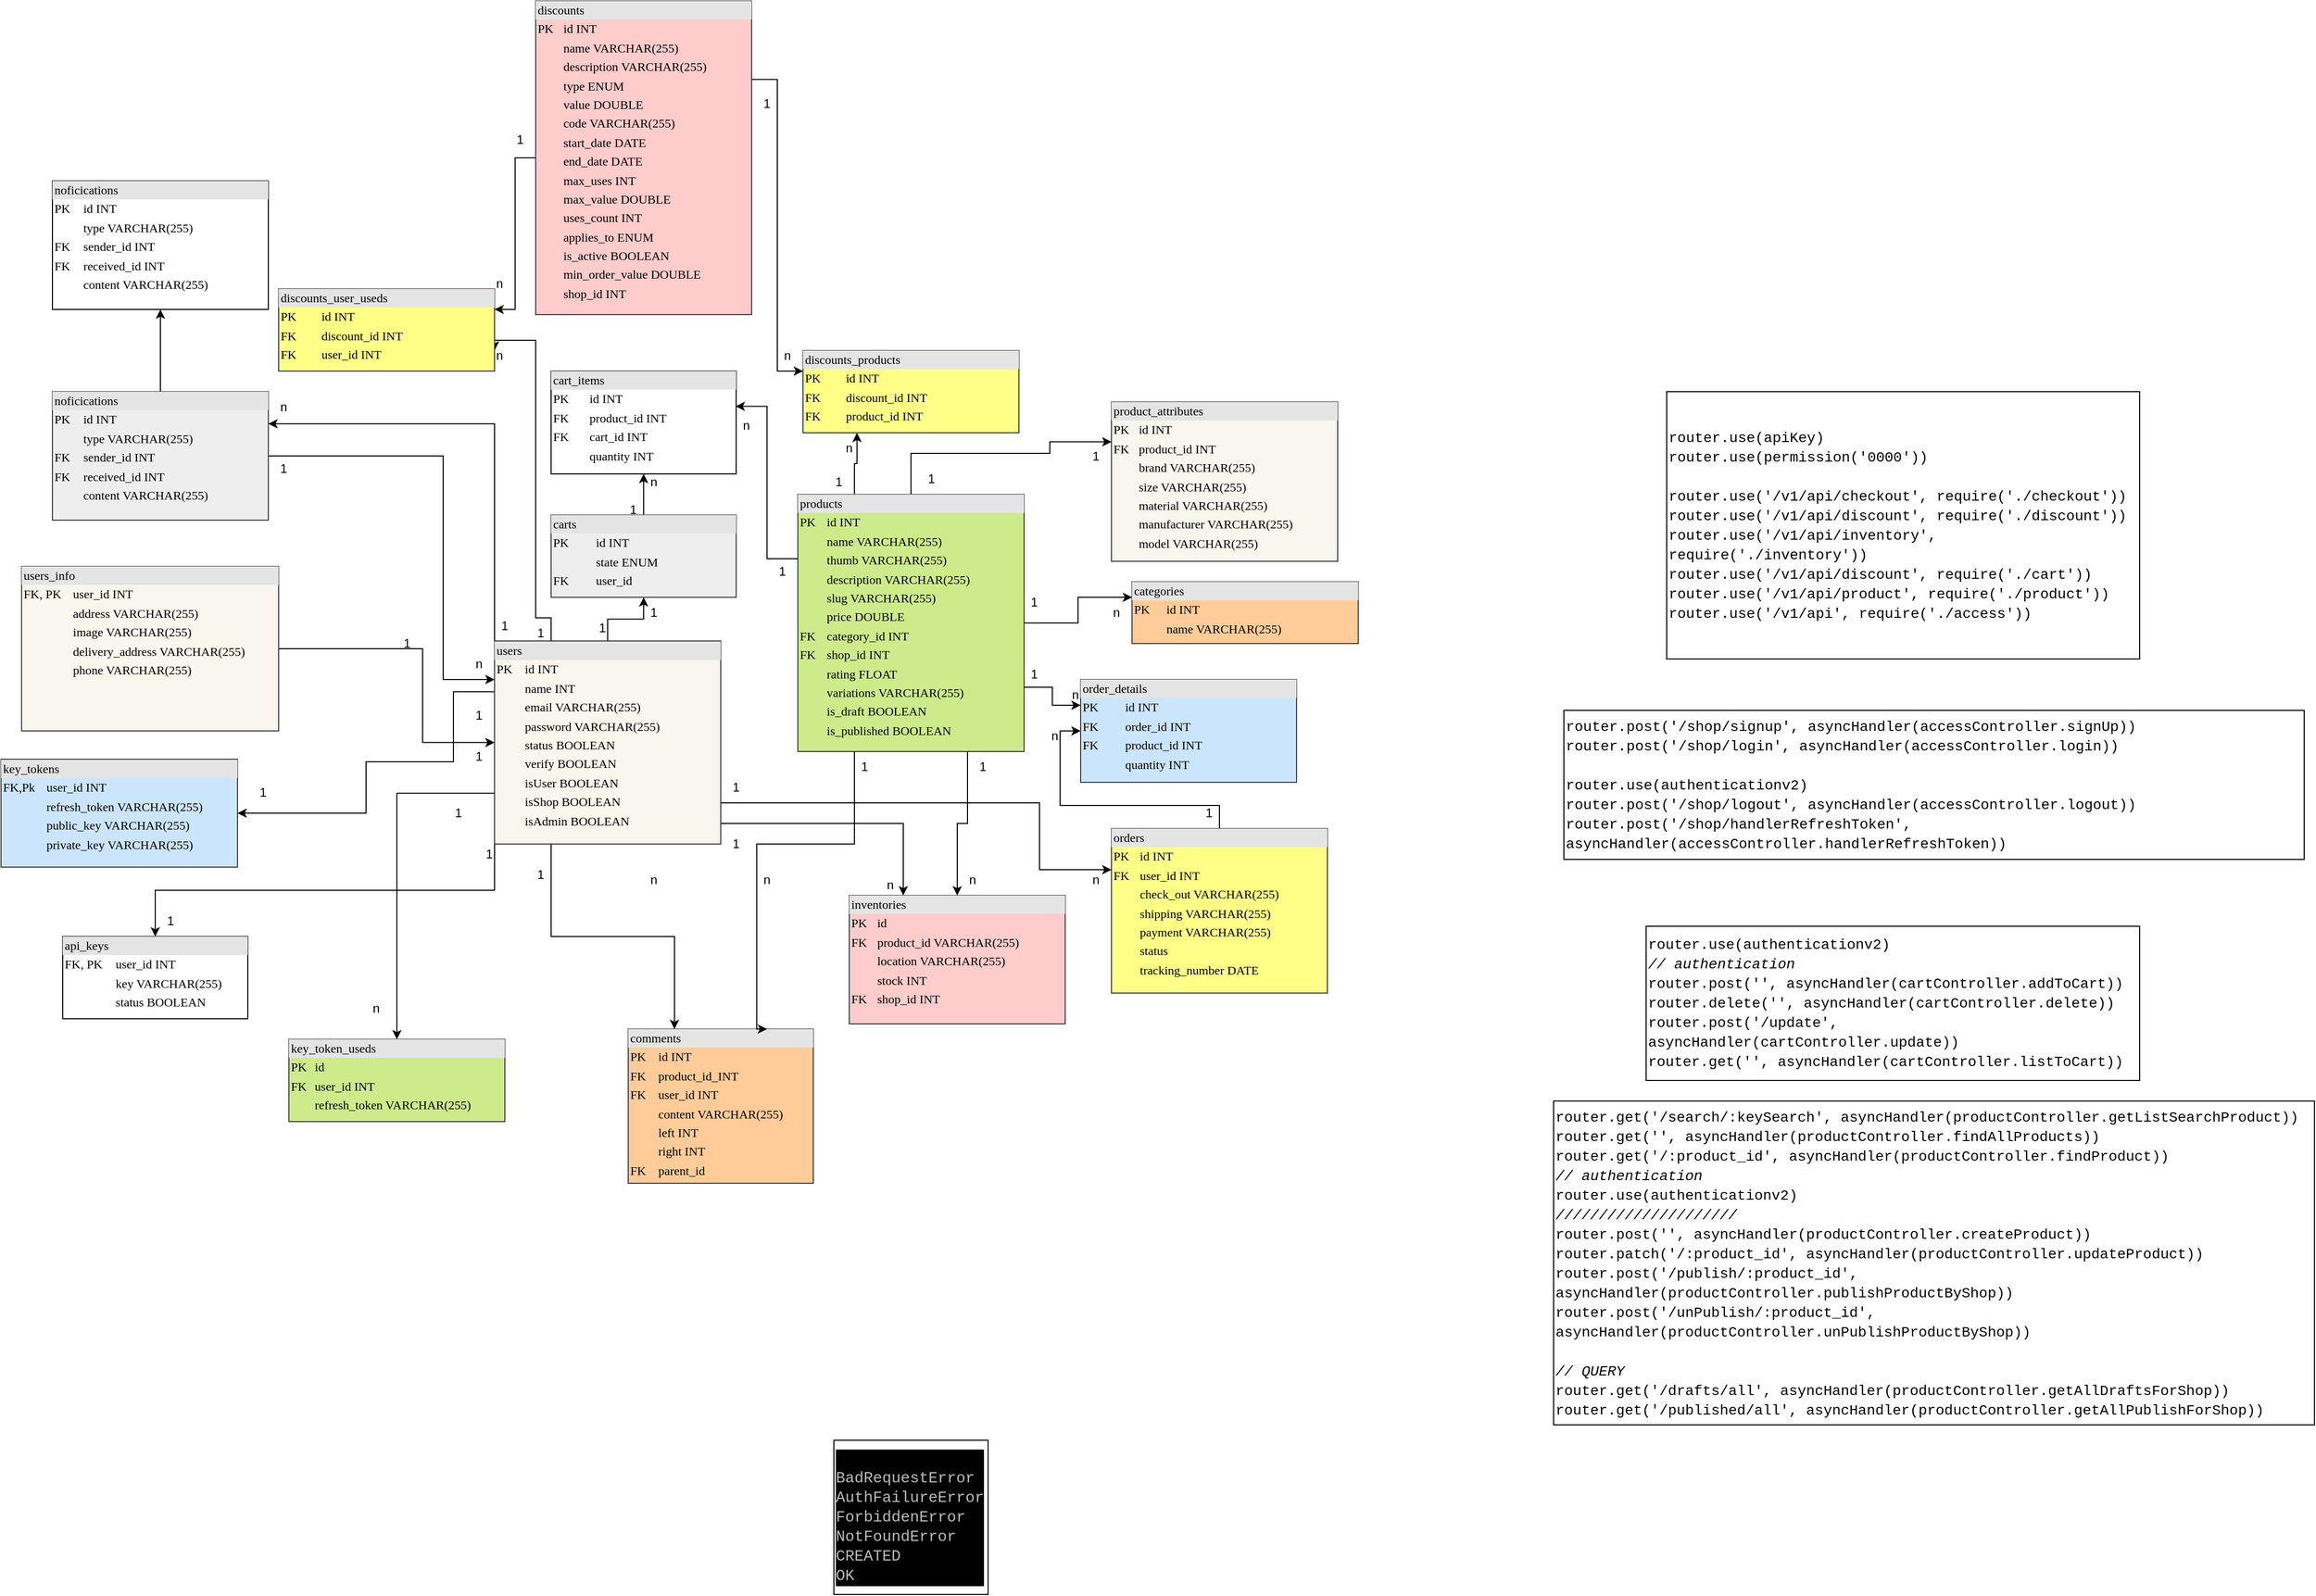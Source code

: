 <mxfile version="22.0.3" type="device">
  <diagram name="Page-1" id="2ca16b54-16f6-2749-3443-fa8db7711227">
    <mxGraphModel dx="4080" dy="-354" grid="1" gridSize="10" guides="1" tooltips="1" connect="1" arrows="1" fold="1" page="1" pageScale="1" pageWidth="1100" pageHeight="850" background="none" math="0" shadow="0">
      <root>
        <mxCell id="0" />
        <mxCell id="1" parent="0" />
        <mxCell id="y3hjqP95jfAh8E3Qdq6r-3" value="&lt;div style=&quot;box-sizing: border-box; width: 100%; background: rgb(228, 228, 228); padding: 2px; font-size: 12px;&quot;&gt;api_keys&lt;/div&gt;&lt;table style=&quot;width: 100%; font-size: 12px;&quot; cellpadding=&quot;2&quot; cellspacing=&quot;0&quot;&gt;&lt;tbody style=&quot;font-size: 12px;&quot;&gt;&lt;tr style=&quot;font-size: 12px;&quot;&gt;&lt;td style=&quot;font-size: 12px;&quot;&gt;FK, PK&lt;/td&gt;&lt;td style=&quot;font-size: 12px;&quot;&gt;user_id INT&lt;/td&gt;&lt;/tr&gt;&lt;tr style=&quot;font-size: 12px;&quot;&gt;&lt;td style=&quot;font-size: 12px;&quot;&gt;&lt;br style=&quot;font-size: 12px;&quot;&gt;&lt;/td&gt;&lt;td style=&quot;font-size: 12px;&quot;&gt;key VARCHAR(255)&lt;/td&gt;&lt;/tr&gt;&lt;tr style=&quot;font-size: 12px;&quot;&gt;&lt;td style=&quot;font-size: 12px;&quot;&gt;&lt;/td&gt;&lt;td style=&quot;font-size: 12px;&quot;&gt;status BOOLEAN&lt;/td&gt;&lt;/tr&gt;&lt;/tbody&gt;&lt;/table&gt;" style="verticalAlign=top;align=left;overflow=fill;html=1;rounded=0;shadow=0;comic=0;labelBackgroundColor=none;strokeWidth=1;fontFamily=Verdana;fontSize=12;" parent="1" vertex="1">
          <mxGeometry x="-2520" y="2150" width="180" height="80" as="geometry" />
        </mxCell>
        <mxCell id="1ZafDa1uklcNlg5V1RvK-47" style="edgeStyle=orthogonalEdgeStyle;rounded=0;orthogonalLoop=1;jettySize=auto;html=1;exitX=0.5;exitY=0;exitDx=0;exitDy=0;entryX=0.5;entryY=1;entryDx=0;entryDy=0;fontColor=#000000;" parent="1" source="y3hjqP95jfAh8E3Qdq6r-5" target="y3hjqP95jfAh8E3Qdq6r-6" edge="1">
          <mxGeometry relative="1" as="geometry" />
        </mxCell>
        <mxCell id="y3hjqP95jfAh8E3Qdq6r-5" value="&lt;div style=&quot;box-sizing: border-box; width: 100%; background: rgb(228, 228, 228); padding: 2px; font-size: 12px;&quot;&gt;carts&lt;/div&gt;&lt;table style=&quot;width: 100%; font-size: 12px;&quot; cellpadding=&quot;2&quot; cellspacing=&quot;0&quot;&gt;&lt;tbody style=&quot;font-size: 12px;&quot;&gt;&lt;tr style=&quot;font-size: 12px;&quot;&gt;&lt;td style=&quot;font-size: 12px;&quot;&gt;PK&lt;/td&gt;&lt;td style=&quot;font-size: 12px;&quot;&gt;id INT&lt;/td&gt;&lt;/tr&gt;&lt;tr style=&quot;font-size: 12px;&quot;&gt;&lt;td style=&quot;font-size: 12px;&quot;&gt;&lt;br style=&quot;font-size: 12px;&quot;&gt;&lt;/td&gt;&lt;td style=&quot;font-size: 12px;&quot;&gt;state ENUM&lt;/td&gt;&lt;/tr&gt;&lt;tr style=&quot;font-size: 12px;&quot;&gt;&lt;td style=&quot;font-size: 12px;&quot;&gt;FK&lt;/td&gt;&lt;td style=&quot;font-size: 12px;&quot;&gt;user_id&lt;/td&gt;&lt;/tr&gt;&lt;tr style=&quot;font-size: 12px;&quot;&gt;&lt;td style=&quot;font-size: 12px;&quot;&gt;&lt;br style=&quot;font-size: 12px;&quot;&gt;&lt;/td&gt;&lt;td style=&quot;font-size: 12px;&quot;&gt;&lt;br style=&quot;font-size: 12px;&quot;&gt;&lt;/td&gt;&lt;/tr&gt;&lt;/tbody&gt;&lt;/table&gt;" style="verticalAlign=top;align=left;overflow=fill;html=1;rounded=0;shadow=0;comic=0;labelBackgroundColor=none;strokeWidth=1;fontFamily=Verdana;fontSize=12;fillColor=#eeeeee;strokeColor=#36393d;" parent="1" vertex="1">
          <mxGeometry x="-2045" y="1740" width="180" height="80" as="geometry" />
        </mxCell>
        <mxCell id="y3hjqP95jfAh8E3Qdq6r-6" value="&lt;div style=&quot;box-sizing: border-box; width: 100%; background: rgb(228, 228, 228); padding: 2px; font-size: 12px;&quot;&gt;cart_items&lt;/div&gt;&lt;table style=&quot;width: 100%; font-size: 12px;&quot; cellpadding=&quot;2&quot; cellspacing=&quot;0&quot;&gt;&lt;tbody style=&quot;font-size: 12px;&quot;&gt;&lt;tr style=&quot;font-size: 12px;&quot;&gt;&lt;td style=&quot;font-size: 12px;&quot;&gt;PK&lt;/td&gt;&lt;td style=&quot;font-size: 12px;&quot;&gt;id INT&lt;/td&gt;&lt;/tr&gt;&lt;tr style=&quot;font-size: 12px;&quot;&gt;&lt;td style=&quot;font-size: 12px;&quot;&gt;FK&lt;/td&gt;&lt;td style=&quot;font-size: 12px;&quot;&gt;product_id INT&lt;/td&gt;&lt;/tr&gt;&lt;tr style=&quot;font-size: 12px;&quot;&gt;&lt;td style=&quot;font-size: 12px;&quot;&gt;FK&lt;/td&gt;&lt;td style=&quot;font-size: 12px;&quot;&gt;cart_id INT&lt;/td&gt;&lt;/tr&gt;&lt;tr style=&quot;font-size: 12px;&quot;&gt;&lt;td style=&quot;font-size: 12px;&quot;&gt;&lt;br style=&quot;font-size: 12px;&quot;&gt;&lt;/td&gt;&lt;td style=&quot;font-size: 12px;&quot;&gt;quantity INT&lt;/td&gt;&lt;/tr&gt;&lt;/tbody&gt;&lt;/table&gt;" style="verticalAlign=top;align=left;overflow=fill;html=1;rounded=0;shadow=0;comic=0;labelBackgroundColor=none;strokeWidth=1;fontFamily=Verdana;fontSize=12;" parent="1" vertex="1">
          <mxGeometry x="-2045" y="1600" width="180" height="100" as="geometry" />
        </mxCell>
        <mxCell id="y3hjqP95jfAh8E3Qdq6r-9" value="&lt;div style=&quot;box-sizing: border-box; width: 100%; background: rgb(228, 228, 228); padding: 2px; font-size: 12px;&quot;&gt;comments&lt;/div&gt;&lt;table style=&quot;width: 100%; font-size: 12px;&quot; cellpadding=&quot;2&quot; cellspacing=&quot;0&quot;&gt;&lt;tbody style=&quot;font-size: 12px;&quot;&gt;&lt;tr style=&quot;font-size: 12px;&quot;&gt;&lt;td style=&quot;font-size: 12px;&quot;&gt;PK&lt;/td&gt;&lt;td style=&quot;font-size: 12px;&quot;&gt;id INT&lt;/td&gt;&lt;/tr&gt;&lt;tr style=&quot;font-size: 12px;&quot;&gt;&lt;td style=&quot;font-size: 12px;&quot;&gt;FK&lt;/td&gt;&lt;td style=&quot;font-size: 12px;&quot;&gt;product_id_INT&lt;/td&gt;&lt;/tr&gt;&lt;tr style=&quot;font-size: 12px;&quot;&gt;&lt;td style=&quot;font-size: 12px;&quot;&gt;FK&amp;nbsp;&lt;/td&gt;&lt;td style=&quot;font-size: 12px;&quot;&gt;user_id INT&lt;/td&gt;&lt;/tr&gt;&lt;tr style=&quot;font-size: 12px;&quot;&gt;&lt;td style=&quot;font-size: 12px;&quot;&gt;&lt;br style=&quot;font-size: 12px;&quot;&gt;&lt;/td&gt;&lt;td style=&quot;font-size: 12px;&quot;&gt;content VARCHAR(255)&lt;/td&gt;&lt;/tr&gt;&lt;tr style=&quot;font-size: 12px;&quot;&gt;&lt;td style=&quot;font-size: 12px;&quot;&gt;&lt;br style=&quot;font-size: 12px;&quot;&gt;&lt;/td&gt;&lt;td style=&quot;font-size: 12px;&quot;&gt;left INT&lt;/td&gt;&lt;/tr&gt;&lt;tr style=&quot;font-size: 12px;&quot;&gt;&lt;td style=&quot;font-size: 12px;&quot;&gt;&lt;br style=&quot;font-size: 12px;&quot;&gt;&lt;/td&gt;&lt;td style=&quot;font-size: 12px;&quot;&gt;right INT&lt;/td&gt;&lt;/tr&gt;&lt;tr style=&quot;font-size: 12px;&quot;&gt;&lt;td style=&quot;font-size: 12px;&quot;&gt;FK&lt;br style=&quot;font-size: 12px;&quot;&gt;&lt;/td&gt;&lt;td style=&quot;font-size: 12px;&quot;&gt;parent_id&lt;/td&gt;&lt;/tr&gt;&lt;tr style=&quot;font-size: 12px;&quot;&gt;&lt;td style=&quot;font-size: 12px;&quot;&gt;&lt;br style=&quot;font-size: 12px;&quot;&gt;&lt;/td&gt;&lt;td style=&quot;font-size: 12px;&quot;&gt;&lt;br style=&quot;font-size: 12px;&quot;&gt;&lt;/td&gt;&lt;/tr&gt;&lt;tr style=&quot;font-size: 12px;&quot;&gt;&lt;td style=&quot;font-size: 12px;&quot;&gt;&lt;br style=&quot;font-size: 12px;&quot;&gt;&lt;/td&gt;&lt;td style=&quot;font-size: 12px;&quot;&gt;&lt;br style=&quot;font-size: 12px;&quot;&gt;&lt;/td&gt;&lt;/tr&gt;&lt;tr style=&quot;font-size: 12px;&quot;&gt;&lt;td style=&quot;font-size: 12px;&quot;&gt;&lt;br style=&quot;font-size: 12px;&quot;&gt;&lt;/td&gt;&lt;td style=&quot;font-size: 12px;&quot;&gt;&lt;br style=&quot;font-size: 12px;&quot;&gt;&lt;/td&gt;&lt;/tr&gt;&lt;tr style=&quot;font-size: 12px;&quot;&gt;&lt;td style=&quot;font-size: 12px;&quot;&gt;&lt;br style=&quot;font-size: 12px;&quot;&gt;&lt;/td&gt;&lt;td style=&quot;font-size: 12px;&quot;&gt;&lt;br style=&quot;font-size: 12px;&quot;&gt;&lt;/td&gt;&lt;/tr&gt;&lt;tr style=&quot;font-size: 12px;&quot;&gt;&lt;td style=&quot;font-size: 12px;&quot;&gt;&lt;br style=&quot;font-size: 12px;&quot;&gt;&lt;/td&gt;&lt;td style=&quot;font-size: 12px;&quot;&gt;&lt;br style=&quot;font-size: 12px;&quot;&gt;&lt;/td&gt;&lt;/tr&gt;&lt;tr style=&quot;font-size: 12px;&quot;&gt;&lt;td style=&quot;font-size: 12px;&quot;&gt;&lt;br style=&quot;font-size: 12px;&quot;&gt;&lt;/td&gt;&lt;td style=&quot;font-size: 12px;&quot;&gt;&lt;br style=&quot;font-size: 12px;&quot;&gt;&lt;/td&gt;&lt;/tr&gt;&lt;tr style=&quot;font-size: 12px;&quot;&gt;&lt;td style=&quot;font-size: 12px;&quot;&gt;&lt;br style=&quot;font-size: 12px;&quot;&gt;&lt;/td&gt;&lt;td style=&quot;font-size: 12px;&quot;&gt;&lt;br style=&quot;font-size: 12px;&quot;&gt;&lt;/td&gt;&lt;/tr&gt;&lt;tr style=&quot;font-size: 12px;&quot;&gt;&lt;td style=&quot;font-size: 12px;&quot;&gt;&lt;br style=&quot;font-size: 12px;&quot;&gt;&lt;/td&gt;&lt;td style=&quot;font-size: 12px;&quot;&gt;&lt;br style=&quot;font-size: 12px;&quot;&gt;&lt;/td&gt;&lt;/tr&gt;&lt;tr style=&quot;font-size: 12px;&quot;&gt;&lt;td style=&quot;font-size: 12px;&quot;&gt;&lt;br style=&quot;font-size: 12px;&quot;&gt;&lt;/td&gt;&lt;td style=&quot;font-size: 12px;&quot;&gt;&lt;br style=&quot;font-size: 12px;&quot;&gt;&lt;/td&gt;&lt;/tr&gt;&lt;tr style=&quot;font-size: 12px;&quot;&gt;&lt;td style=&quot;font-size: 12px;&quot;&gt;&lt;br style=&quot;font-size: 12px;&quot;&gt;&lt;/td&gt;&lt;td style=&quot;font-size: 12px;&quot;&gt;&lt;br style=&quot;font-size: 12px;&quot;&gt;&lt;/td&gt;&lt;/tr&gt;&lt;/tbody&gt;&lt;/table&gt;" style="verticalAlign=top;align=left;overflow=fill;html=1;rounded=0;shadow=0;comic=0;labelBackgroundColor=none;strokeWidth=1;fontFamily=Verdana;fontSize=12;fillColor=#ffcc99;strokeColor=#36393d;" parent="1" vertex="1">
          <mxGeometry x="-1970" y="2240" width="180" height="150" as="geometry" />
        </mxCell>
        <mxCell id="y3hjqP95jfAh8E3Qdq6r-14" value="&lt;div style=&quot;box-sizing: border-box; width: 100%; background: rgb(228, 228, 228); padding: 2px; font-size: 12px;&quot;&gt;discounts_products&lt;/div&gt;&lt;table style=&quot;width: 100%; font-size: 12px;&quot; cellpadding=&quot;2&quot; cellspacing=&quot;0&quot;&gt;&lt;tbody style=&quot;font-size: 12px;&quot;&gt;&lt;tr style=&quot;font-size: 12px;&quot;&gt;&lt;td style=&quot;font-size: 12px;&quot;&gt;PK&lt;/td&gt;&lt;td style=&quot;font-size: 12px;&quot;&gt;id INT&lt;/td&gt;&lt;/tr&gt;&lt;tr style=&quot;font-size: 12px;&quot;&gt;&lt;td style=&quot;font-size: 12px;&quot;&gt;FK&lt;/td&gt;&lt;td style=&quot;font-size: 12px;&quot;&gt;discount_id INT&lt;/td&gt;&lt;/tr&gt;&lt;tr style=&quot;font-size: 12px;&quot;&gt;&lt;td style=&quot;font-size: 12px;&quot;&gt;FK&lt;/td&gt;&lt;td style=&quot;font-size: 12px;&quot;&gt;product_id INT&lt;/td&gt;&lt;/tr&gt;&lt;tr style=&quot;font-size: 12px;&quot;&gt;&lt;td style=&quot;font-size: 12px;&quot;&gt;&lt;br style=&quot;font-size: 12px;&quot;&gt;&lt;/td&gt;&lt;td style=&quot;font-size: 12px;&quot;&gt;&lt;br style=&quot;font-size: 12px;&quot;&gt;&lt;/td&gt;&lt;/tr&gt;&lt;tr style=&quot;font-size: 12px;&quot;&gt;&lt;td style=&quot;font-size: 12px;&quot;&gt;&lt;br style=&quot;font-size: 12px;&quot;&gt;&lt;/td&gt;&lt;td style=&quot;font-size: 12px;&quot;&gt;&lt;br style=&quot;font-size: 12px;&quot;&gt;&lt;/td&gt;&lt;/tr&gt;&lt;tr style=&quot;font-size: 12px;&quot;&gt;&lt;td style=&quot;font-size: 12px;&quot;&gt;&lt;br style=&quot;font-size: 12px;&quot;&gt;&lt;/td&gt;&lt;td style=&quot;font-size: 12px;&quot;&gt;&lt;br style=&quot;font-size: 12px;&quot;&gt;&lt;/td&gt;&lt;/tr&gt;&lt;tr style=&quot;font-size: 12px;&quot;&gt;&lt;td style=&quot;font-size: 12px;&quot;&gt;&lt;br style=&quot;font-size: 12px;&quot;&gt;&lt;/td&gt;&lt;td style=&quot;font-size: 12px;&quot;&gt;&lt;br style=&quot;font-size: 12px;&quot;&gt;&lt;/td&gt;&lt;/tr&gt;&lt;tr style=&quot;font-size: 12px;&quot;&gt;&lt;td style=&quot;font-size: 12px;&quot;&gt;&lt;br style=&quot;font-size: 12px;&quot;&gt;&lt;/td&gt;&lt;td style=&quot;font-size: 12px;&quot;&gt;&lt;br style=&quot;font-size: 12px;&quot;&gt;&lt;/td&gt;&lt;/tr&gt;&lt;tr style=&quot;font-size: 12px;&quot;&gt;&lt;td style=&quot;font-size: 12px;&quot;&gt;&lt;br style=&quot;font-size: 12px;&quot;&gt;&lt;/td&gt;&lt;td style=&quot;font-size: 12px;&quot;&gt;&lt;br style=&quot;font-size: 12px;&quot;&gt;&lt;/td&gt;&lt;/tr&gt;&lt;tr style=&quot;font-size: 12px;&quot;&gt;&lt;td style=&quot;font-size: 12px;&quot;&gt;&lt;br style=&quot;font-size: 12px;&quot;&gt;&lt;/td&gt;&lt;td style=&quot;font-size: 12px;&quot;&gt;&lt;br style=&quot;font-size: 12px;&quot;&gt;&lt;/td&gt;&lt;/tr&gt;&lt;tr style=&quot;font-size: 12px;&quot;&gt;&lt;td style=&quot;font-size: 12px;&quot;&gt;&lt;br style=&quot;font-size: 12px;&quot;&gt;&lt;/td&gt;&lt;td style=&quot;font-size: 12px;&quot;&gt;&lt;br style=&quot;font-size: 12px;&quot;&gt;&lt;/td&gt;&lt;/tr&gt;&lt;tr style=&quot;font-size: 12px;&quot;&gt;&lt;td style=&quot;font-size: 12px;&quot;&gt;&lt;br style=&quot;font-size: 12px;&quot;&gt;&lt;/td&gt;&lt;td style=&quot;font-size: 12px;&quot;&gt;&lt;br style=&quot;font-size: 12px;&quot;&gt;&lt;/td&gt;&lt;/tr&gt;&lt;tr style=&quot;font-size: 12px;&quot;&gt;&lt;td style=&quot;font-size: 12px;&quot;&gt;&lt;br style=&quot;font-size: 12px;&quot;&gt;&lt;/td&gt;&lt;td style=&quot;font-size: 12px;&quot;&gt;&lt;br style=&quot;font-size: 12px;&quot;&gt;&lt;/td&gt;&lt;/tr&gt;&lt;tr style=&quot;font-size: 12px;&quot;&gt;&lt;td style=&quot;font-size: 12px;&quot;&gt;&lt;br style=&quot;font-size: 12px;&quot;&gt;&lt;/td&gt;&lt;td style=&quot;font-size: 12px;&quot;&gt;&lt;br style=&quot;font-size: 12px;&quot;&gt;&lt;/td&gt;&lt;/tr&gt;&lt;tr style=&quot;font-size: 12px;&quot;&gt;&lt;td style=&quot;font-size: 12px;&quot;&gt;&lt;br style=&quot;font-size: 12px;&quot;&gt;&lt;/td&gt;&lt;td style=&quot;font-size: 12px;&quot;&gt;&lt;br style=&quot;font-size: 12px;&quot;&gt;&lt;/td&gt;&lt;/tr&gt;&lt;tr style=&quot;font-size: 12px;&quot;&gt;&lt;td style=&quot;font-size: 12px;&quot;&gt;&lt;br style=&quot;font-size: 12px;&quot;&gt;&lt;/td&gt;&lt;td style=&quot;font-size: 12px;&quot;&gt;&lt;br style=&quot;font-size: 12px;&quot;&gt;&lt;/td&gt;&lt;/tr&gt;&lt;tr style=&quot;font-size: 12px;&quot;&gt;&lt;td style=&quot;font-size: 12px;&quot;&gt;&lt;br style=&quot;font-size: 12px;&quot;&gt;&lt;/td&gt;&lt;td style=&quot;font-size: 12px;&quot;&gt;&lt;br style=&quot;font-size: 12px;&quot;&gt;&lt;/td&gt;&lt;/tr&gt;&lt;/tbody&gt;&lt;/table&gt;" style="verticalAlign=top;align=left;overflow=fill;html=1;rounded=0;shadow=0;comic=0;labelBackgroundColor=none;strokeWidth=1;fontFamily=Verdana;fontSize=12;fillColor=#ffff88;strokeColor=#36393d;" parent="1" vertex="1">
          <mxGeometry x="-1800" y="1580" width="210" height="80" as="geometry" />
        </mxCell>
        <mxCell id="y3hjqP95jfAh8E3Qdq6r-15" value="&lt;div style=&quot;box-sizing: border-box; width: 100%; background: rgb(228, 228, 228); padding: 2px; font-size: 12px;&quot;&gt;inventories&lt;/div&gt;&lt;table style=&quot;width: 100%; font-size: 12px;&quot; cellpadding=&quot;2&quot; cellspacing=&quot;0&quot;&gt;&lt;tbody style=&quot;font-size: 12px;&quot;&gt;&lt;tr style=&quot;font-size: 12px;&quot;&gt;&lt;td style=&quot;font-size: 12px;&quot;&gt;PK&lt;/td&gt;&lt;td style=&quot;font-size: 12px;&quot;&gt;id&lt;/td&gt;&lt;/tr&gt;&lt;tr style=&quot;font-size: 12px;&quot;&gt;&lt;td style=&quot;font-size: 12px;&quot;&gt;FK&lt;/td&gt;&lt;td style=&quot;font-size: 12px;&quot;&gt;product_id VARCHAR(255)&lt;/td&gt;&lt;/tr&gt;&lt;tr style=&quot;font-size: 12px;&quot;&gt;&lt;td style=&quot;font-size: 12px;&quot;&gt;&lt;/td&gt;&lt;td style=&quot;font-size: 12px;&quot;&gt;location VARCHAR(255)&lt;/td&gt;&lt;/tr&gt;&lt;tr style=&quot;font-size: 12px;&quot;&gt;&lt;td style=&quot;font-size: 12px;&quot;&gt;&lt;br style=&quot;font-size: 12px;&quot;&gt;&lt;/td&gt;&lt;td style=&quot;font-size: 12px;&quot;&gt;stock INT&lt;/td&gt;&lt;/tr&gt;&lt;tr style=&quot;font-size: 12px;&quot;&gt;&lt;td style=&quot;font-size: 12px;&quot;&gt;FK&lt;/td&gt;&lt;td style=&quot;font-size: 12px;&quot;&gt;shop_id INT&lt;/td&gt;&lt;/tr&gt;&lt;tr style=&quot;font-size: 12px;&quot;&gt;&lt;td style=&quot;font-size: 12px;&quot;&gt;&lt;br style=&quot;font-size: 12px;&quot;&gt;&lt;/td&gt;&lt;td style=&quot;font-size: 12px;&quot;&gt;&lt;br style=&quot;font-size: 12px;&quot;&gt;&lt;/td&gt;&lt;/tr&gt;&lt;tr style=&quot;font-size: 12px;&quot;&gt;&lt;td style=&quot;font-size: 12px;&quot;&gt;&lt;br style=&quot;font-size: 12px;&quot;&gt;&lt;/td&gt;&lt;td style=&quot;font-size: 12px;&quot;&gt;&lt;br style=&quot;font-size: 12px;&quot;&gt;&lt;/td&gt;&lt;/tr&gt;&lt;tr style=&quot;font-size: 12px;&quot;&gt;&lt;td style=&quot;font-size: 12px;&quot;&gt;&lt;br style=&quot;font-size: 12px;&quot;&gt;&lt;/td&gt;&lt;td style=&quot;font-size: 12px;&quot;&gt;&lt;br style=&quot;font-size: 12px;&quot;&gt;&lt;/td&gt;&lt;/tr&gt;&lt;tr style=&quot;font-size: 12px;&quot;&gt;&lt;td style=&quot;font-size: 12px;&quot;&gt;&lt;br style=&quot;font-size: 12px;&quot;&gt;&lt;/td&gt;&lt;td style=&quot;font-size: 12px;&quot;&gt;&lt;br style=&quot;font-size: 12px;&quot;&gt;&lt;/td&gt;&lt;/tr&gt;&lt;tr style=&quot;font-size: 12px;&quot;&gt;&lt;td style=&quot;font-size: 12px;&quot;&gt;&lt;br style=&quot;font-size: 12px;&quot;&gt;&lt;/td&gt;&lt;td style=&quot;font-size: 12px;&quot;&gt;&lt;br style=&quot;font-size: 12px;&quot;&gt;&lt;/td&gt;&lt;/tr&gt;&lt;tr style=&quot;font-size: 12px;&quot;&gt;&lt;td style=&quot;font-size: 12px;&quot;&gt;&lt;br style=&quot;font-size: 12px;&quot;&gt;&lt;/td&gt;&lt;td style=&quot;font-size: 12px;&quot;&gt;&lt;br style=&quot;font-size: 12px;&quot;&gt;&lt;/td&gt;&lt;/tr&gt;&lt;tr style=&quot;font-size: 12px;&quot;&gt;&lt;td style=&quot;font-size: 12px;&quot;&gt;&lt;br style=&quot;font-size: 12px;&quot;&gt;&lt;/td&gt;&lt;td style=&quot;font-size: 12px;&quot;&gt;&lt;br style=&quot;font-size: 12px;&quot;&gt;&lt;/td&gt;&lt;/tr&gt;&lt;tr style=&quot;font-size: 12px;&quot;&gt;&lt;td style=&quot;font-size: 12px;&quot;&gt;&lt;br style=&quot;font-size: 12px;&quot;&gt;&lt;/td&gt;&lt;td style=&quot;font-size: 12px;&quot;&gt;&lt;br style=&quot;font-size: 12px;&quot;&gt;&lt;/td&gt;&lt;/tr&gt;&lt;tr style=&quot;font-size: 12px;&quot;&gt;&lt;td style=&quot;font-size: 12px;&quot;&gt;&lt;br style=&quot;font-size: 12px;&quot;&gt;&lt;/td&gt;&lt;td style=&quot;font-size: 12px;&quot;&gt;&lt;br style=&quot;font-size: 12px;&quot;&gt;&lt;/td&gt;&lt;/tr&gt;&lt;tr style=&quot;font-size: 12px;&quot;&gt;&lt;td style=&quot;font-size: 12px;&quot;&gt;&lt;br style=&quot;font-size: 12px;&quot;&gt;&lt;/td&gt;&lt;td style=&quot;font-size: 12px;&quot;&gt;&lt;br style=&quot;font-size: 12px;&quot;&gt;&lt;/td&gt;&lt;/tr&gt;&lt;tr style=&quot;font-size: 12px;&quot;&gt;&lt;td style=&quot;font-size: 12px;&quot;&gt;&lt;br style=&quot;font-size: 12px;&quot;&gt;&lt;/td&gt;&lt;td style=&quot;font-size: 12px;&quot;&gt;&lt;br style=&quot;font-size: 12px;&quot;&gt;&lt;/td&gt;&lt;/tr&gt;&lt;tr style=&quot;font-size: 12px;&quot;&gt;&lt;td style=&quot;font-size: 12px;&quot;&gt;&lt;br style=&quot;font-size: 12px;&quot;&gt;&lt;/td&gt;&lt;td style=&quot;font-size: 12px;&quot;&gt;&lt;br style=&quot;font-size: 12px;&quot;&gt;&lt;/td&gt;&lt;/tr&gt;&lt;/tbody&gt;&lt;/table&gt;" style="verticalAlign=top;align=left;overflow=fill;html=1;rounded=0;shadow=0;comic=0;labelBackgroundColor=none;strokeWidth=1;fontFamily=Verdana;fontSize=12;fillColor=#ffcccc;strokeColor=#36393d;" parent="1" vertex="1">
          <mxGeometry x="-1755" y="2110" width="210" height="125" as="geometry" />
        </mxCell>
        <mxCell id="1ZafDa1uklcNlg5V1RvK-84" style="edgeStyle=orthogonalEdgeStyle;rounded=0;orthogonalLoop=1;jettySize=auto;html=1;exitX=1;exitY=0.5;exitDx=0;exitDy=0;entryX=1;entryY=0;entryDx=0;entryDy=0;fontColor=#000000;" parent="1" source="y3hjqP95jfAh8E3Qdq6r-18" edge="1">
          <mxGeometry relative="1" as="geometry">
            <Array as="points">
              <mxPoint x="-2150" y="1683" />
              <mxPoint x="-2150" y="1900" />
            </Array>
            <mxPoint x="-2100" y="1900" as="targetPoint" />
          </mxGeometry>
        </mxCell>
        <mxCell id="1ZafDa1uklcNlg5V1RvK-87" value="" style="edgeStyle=orthogonalEdgeStyle;rounded=0;orthogonalLoop=1;jettySize=auto;html=1;fontColor=#000000;" parent="1" source="y3hjqP95jfAh8E3Qdq6r-18" target="1ZafDa1uklcNlg5V1RvK-86" edge="1">
          <mxGeometry relative="1" as="geometry" />
        </mxCell>
        <mxCell id="y3hjqP95jfAh8E3Qdq6r-18" value="&lt;div style=&quot;box-sizing: border-box; width: 100%; background: rgb(228, 228, 228); padding: 2px; font-size: 12px;&quot;&gt;noficications&lt;/div&gt;&lt;table style=&quot;width: 100%; font-size: 12px;&quot; cellpadding=&quot;2&quot; cellspacing=&quot;0&quot;&gt;&lt;tbody style=&quot;font-size: 12px;&quot;&gt;&lt;tr style=&quot;font-size: 12px;&quot;&gt;&lt;td style=&quot;font-size: 12px;&quot;&gt;PK&lt;/td&gt;&lt;td style=&quot;font-size: 12px;&quot;&gt;id INT&lt;/td&gt;&lt;/tr&gt;&lt;tr style=&quot;font-size: 12px;&quot;&gt;&lt;td style=&quot;font-size: 12px;&quot;&gt;&lt;br style=&quot;font-size: 12px;&quot;&gt;&lt;/td&gt;&lt;td style=&quot;font-size: 12px;&quot;&gt;type VARCHAR(255)&lt;/td&gt;&lt;/tr&gt;&lt;tr style=&quot;font-size: 12px;&quot;&gt;&lt;td style=&quot;font-size: 12px;&quot;&gt;FK&lt;/td&gt;&lt;td style=&quot;font-size: 12px;&quot;&gt;sender_id INT&lt;/td&gt;&lt;/tr&gt;&lt;tr style=&quot;font-size: 12px;&quot;&gt;&lt;td style=&quot;font-size: 12px;&quot;&gt;FK&lt;/td&gt;&lt;td style=&quot;font-size: 12px;&quot;&gt;received_id INT&lt;/td&gt;&lt;/tr&gt;&lt;tr style=&quot;font-size: 12px;&quot;&gt;&lt;td style=&quot;font-size: 12px;&quot;&gt;&lt;br style=&quot;font-size: 12px;&quot;&gt;&lt;/td&gt;&lt;td style=&quot;font-size: 12px;&quot;&gt;content VARCHAR(255)&lt;/td&gt;&lt;/tr&gt;&lt;tr style=&quot;font-size: 12px;&quot;&gt;&lt;td style=&quot;font-size: 12px;&quot;&gt;&lt;br style=&quot;font-size: 12px;&quot;&gt;&lt;/td&gt;&lt;td style=&quot;font-size: 12px;&quot;&gt;&lt;br style=&quot;font-size: 12px;&quot;&gt;&lt;/td&gt;&lt;/tr&gt;&lt;tr style=&quot;font-size: 12px;&quot;&gt;&lt;td style=&quot;font-size: 12px;&quot;&gt;&lt;br style=&quot;font-size: 12px;&quot;&gt;&lt;/td&gt;&lt;td style=&quot;font-size: 12px;&quot;&gt;&lt;br style=&quot;font-size: 12px;&quot;&gt;&lt;/td&gt;&lt;/tr&gt;&lt;tr style=&quot;font-size: 12px;&quot;&gt;&lt;td style=&quot;font-size: 12px;&quot;&gt;&lt;br style=&quot;font-size: 12px;&quot;&gt;&lt;/td&gt;&lt;td style=&quot;font-size: 12px;&quot;&gt;&lt;br style=&quot;font-size: 12px;&quot;&gt;&lt;/td&gt;&lt;/tr&gt;&lt;tr style=&quot;font-size: 12px;&quot;&gt;&lt;td style=&quot;font-size: 12px;&quot;&gt;&lt;br style=&quot;font-size: 12px;&quot;&gt;&lt;/td&gt;&lt;td style=&quot;font-size: 12px;&quot;&gt;&lt;br style=&quot;font-size: 12px;&quot;&gt;&lt;/td&gt;&lt;/tr&gt;&lt;tr style=&quot;font-size: 12px;&quot;&gt;&lt;td style=&quot;font-size: 12px;&quot;&gt;&lt;br style=&quot;font-size: 12px;&quot;&gt;&lt;/td&gt;&lt;td style=&quot;font-size: 12px;&quot;&gt;&lt;br style=&quot;font-size: 12px;&quot;&gt;&lt;/td&gt;&lt;/tr&gt;&lt;tr style=&quot;font-size: 12px;&quot;&gt;&lt;td style=&quot;font-size: 12px;&quot;&gt;&lt;br style=&quot;font-size: 12px;&quot;&gt;&lt;/td&gt;&lt;td style=&quot;font-size: 12px;&quot;&gt;&lt;br style=&quot;font-size: 12px;&quot;&gt;&lt;/td&gt;&lt;/tr&gt;&lt;tr style=&quot;font-size: 12px;&quot;&gt;&lt;td style=&quot;font-size: 12px;&quot;&gt;&lt;br style=&quot;font-size: 12px;&quot;&gt;&lt;/td&gt;&lt;td style=&quot;font-size: 12px;&quot;&gt;&lt;br style=&quot;font-size: 12px;&quot;&gt;&lt;/td&gt;&lt;/tr&gt;&lt;tr style=&quot;font-size: 12px;&quot;&gt;&lt;td style=&quot;font-size: 12px;&quot;&gt;&lt;br style=&quot;font-size: 12px;&quot;&gt;&lt;/td&gt;&lt;td style=&quot;font-size: 12px;&quot;&gt;&lt;br style=&quot;font-size: 12px;&quot;&gt;&lt;/td&gt;&lt;/tr&gt;&lt;tr style=&quot;font-size: 12px;&quot;&gt;&lt;td style=&quot;font-size: 12px;&quot;&gt;&lt;br style=&quot;font-size: 12px;&quot;&gt;&lt;/td&gt;&lt;td style=&quot;font-size: 12px;&quot;&gt;&lt;br style=&quot;font-size: 12px;&quot;&gt;&lt;/td&gt;&lt;/tr&gt;&lt;tr style=&quot;font-size: 12px;&quot;&gt;&lt;td style=&quot;font-size: 12px;&quot;&gt;&lt;br style=&quot;font-size: 12px;&quot;&gt;&lt;/td&gt;&lt;td style=&quot;font-size: 12px;&quot;&gt;&lt;br style=&quot;font-size: 12px;&quot;&gt;&lt;/td&gt;&lt;/tr&gt;&lt;tr style=&quot;font-size: 12px;&quot;&gt;&lt;td style=&quot;font-size: 12px;&quot;&gt;&lt;br style=&quot;font-size: 12px;&quot;&gt;&lt;/td&gt;&lt;td style=&quot;font-size: 12px;&quot;&gt;&lt;br style=&quot;font-size: 12px;&quot;&gt;&lt;/td&gt;&lt;/tr&gt;&lt;tr style=&quot;font-size: 12px;&quot;&gt;&lt;td style=&quot;font-size: 12px;&quot;&gt;&lt;br style=&quot;font-size: 12px;&quot;&gt;&lt;/td&gt;&lt;td style=&quot;font-size: 12px;&quot;&gt;&lt;br style=&quot;font-size: 12px;&quot;&gt;&lt;/td&gt;&lt;/tr&gt;&lt;/tbody&gt;&lt;/table&gt;" style="verticalAlign=top;align=left;overflow=fill;html=1;rounded=0;shadow=0;comic=0;labelBackgroundColor=none;strokeWidth=1;fontFamily=Verdana;fontSize=12;fillColor=#eeeeee;strokeColor=#36393d;" parent="1" vertex="1">
          <mxGeometry x="-2530" y="1620" width="210" height="125" as="geometry" />
        </mxCell>
        <mxCell id="1ZafDa1uklcNlg5V1RvK-35" style="edgeStyle=orthogonalEdgeStyle;rounded=0;orthogonalLoop=1;jettySize=auto;html=1;exitX=0.5;exitY=0;exitDx=0;exitDy=0;entryX=0;entryY=0.5;entryDx=0;entryDy=0;fontColor=#000000;" parent="1" source="y3hjqP95jfAh8E3Qdq6r-19" target="y3hjqP95jfAh8E3Qdq6r-20" edge="1">
          <mxGeometry relative="1" as="geometry" />
        </mxCell>
        <mxCell id="y3hjqP95jfAh8E3Qdq6r-19" value="&lt;div style=&quot;box-sizing: border-box; width: 100%; background: rgb(228, 228, 228); padding: 2px; font-size: 12px;&quot;&gt;orders&lt;/div&gt;&lt;table style=&quot;width: 100%; font-size: 12px;&quot; cellpadding=&quot;2&quot; cellspacing=&quot;0&quot;&gt;&lt;tbody style=&quot;font-size: 12px;&quot;&gt;&lt;tr style=&quot;font-size: 12px;&quot;&gt;&lt;td style=&quot;font-size: 12px;&quot;&gt;PK&lt;/td&gt;&lt;td style=&quot;font-size: 12px;&quot;&gt;id INT&lt;/td&gt;&lt;/tr&gt;&lt;tr style=&quot;font-size: 12px;&quot;&gt;&lt;td style=&quot;font-size: 12px;&quot;&gt;FK&lt;/td&gt;&lt;td style=&quot;font-size: 12px;&quot;&gt;user_id INT&lt;/td&gt;&lt;/tr&gt;&lt;tr style=&quot;font-size: 12px;&quot;&gt;&lt;td style=&quot;font-size: 12px;&quot;&gt;&lt;/td&gt;&lt;td style=&quot;font-size: 12px;&quot;&gt;check_out VARCHAR(255)&lt;/td&gt;&lt;/tr&gt;&lt;tr style=&quot;font-size: 12px;&quot;&gt;&lt;td style=&quot;font-size: 12px;&quot;&gt;&lt;br style=&quot;font-size: 12px;&quot;&gt;&lt;/td&gt;&lt;td style=&quot;font-size: 12px;&quot;&gt;shipping VARCHAR(255)&lt;/td&gt;&lt;/tr&gt;&lt;tr style=&quot;font-size: 12px;&quot;&gt;&lt;td style=&quot;font-size: 12px;&quot;&gt;&lt;br style=&quot;font-size: 12px;&quot;&gt;&lt;/td&gt;&lt;td style=&quot;font-size: 12px;&quot;&gt;payment VARCHAR(255)&lt;/td&gt;&lt;/tr&gt;&lt;tr style=&quot;font-size: 12px;&quot;&gt;&lt;td style=&quot;font-size: 12px;&quot;&gt;&lt;br style=&quot;font-size: 12px;&quot;&gt;&lt;/td&gt;&lt;td style=&quot;font-size: 12px;&quot;&gt;status&lt;/td&gt;&lt;/tr&gt;&lt;tr style=&quot;font-size: 12px;&quot;&gt;&lt;td style=&quot;font-size: 12px;&quot;&gt;&lt;br style=&quot;font-size: 12px;&quot;&gt;&lt;/td&gt;&lt;td style=&quot;font-size: 12px;&quot;&gt;tracking_number DATE&lt;/td&gt;&lt;/tr&gt;&lt;tr style=&quot;font-size: 12px;&quot;&gt;&lt;td style=&quot;font-size: 12px;&quot;&gt;&lt;br style=&quot;font-size: 12px;&quot;&gt;&lt;/td&gt;&lt;td style=&quot;font-size: 12px;&quot;&gt;&lt;br style=&quot;font-size: 12px;&quot;&gt;&lt;/td&gt;&lt;/tr&gt;&lt;tr style=&quot;font-size: 12px;&quot;&gt;&lt;td style=&quot;font-size: 12px;&quot;&gt;&lt;br style=&quot;font-size: 12px;&quot;&gt;&lt;/td&gt;&lt;td style=&quot;font-size: 12px;&quot;&gt;&lt;br style=&quot;font-size: 12px;&quot;&gt;&lt;/td&gt;&lt;/tr&gt;&lt;tr style=&quot;font-size: 12px;&quot;&gt;&lt;td style=&quot;font-size: 12px;&quot;&gt;&lt;br style=&quot;font-size: 12px;&quot;&gt;&lt;/td&gt;&lt;td style=&quot;font-size: 12px;&quot;&gt;&lt;br style=&quot;font-size: 12px;&quot;&gt;&lt;/td&gt;&lt;/tr&gt;&lt;tr style=&quot;font-size: 12px;&quot;&gt;&lt;td style=&quot;font-size: 12px;&quot;&gt;&lt;br style=&quot;font-size: 12px;&quot;&gt;&lt;/td&gt;&lt;td style=&quot;font-size: 12px;&quot;&gt;&lt;br style=&quot;font-size: 12px;&quot;&gt;&lt;/td&gt;&lt;/tr&gt;&lt;tr style=&quot;font-size: 12px;&quot;&gt;&lt;td style=&quot;font-size: 12px;&quot;&gt;&lt;br style=&quot;font-size: 12px;&quot;&gt;&lt;/td&gt;&lt;td style=&quot;font-size: 12px;&quot;&gt;&lt;br style=&quot;font-size: 12px;&quot;&gt;&lt;/td&gt;&lt;/tr&gt;&lt;tr style=&quot;font-size: 12px;&quot;&gt;&lt;td style=&quot;font-size: 12px;&quot;&gt;&lt;br style=&quot;font-size: 12px;&quot;&gt;&lt;/td&gt;&lt;td style=&quot;font-size: 12px;&quot;&gt;&lt;br style=&quot;font-size: 12px;&quot;&gt;&lt;/td&gt;&lt;/tr&gt;&lt;tr style=&quot;font-size: 12px;&quot;&gt;&lt;td style=&quot;font-size: 12px;&quot;&gt;&lt;br style=&quot;font-size: 12px;&quot;&gt;&lt;/td&gt;&lt;td style=&quot;font-size: 12px;&quot;&gt;&lt;br style=&quot;font-size: 12px;&quot;&gt;&lt;/td&gt;&lt;/tr&gt;&lt;tr style=&quot;font-size: 12px;&quot;&gt;&lt;td style=&quot;font-size: 12px;&quot;&gt;&lt;br style=&quot;font-size: 12px;&quot;&gt;&lt;/td&gt;&lt;td style=&quot;font-size: 12px;&quot;&gt;&lt;br style=&quot;font-size: 12px;&quot;&gt;&lt;/td&gt;&lt;/tr&gt;&lt;tr style=&quot;font-size: 12px;&quot;&gt;&lt;td style=&quot;font-size: 12px;&quot;&gt;&lt;br style=&quot;font-size: 12px;&quot;&gt;&lt;/td&gt;&lt;td style=&quot;font-size: 12px;&quot;&gt;&lt;br style=&quot;font-size: 12px;&quot;&gt;&lt;/td&gt;&lt;/tr&gt;&lt;tr style=&quot;font-size: 12px;&quot;&gt;&lt;td style=&quot;font-size: 12px;&quot;&gt;&lt;br style=&quot;font-size: 12px;&quot;&gt;&lt;/td&gt;&lt;td style=&quot;font-size: 12px;&quot;&gt;&lt;br style=&quot;font-size: 12px;&quot;&gt;&lt;/td&gt;&lt;/tr&gt;&lt;/tbody&gt;&lt;/table&gt;" style="verticalAlign=top;align=left;overflow=fill;html=1;rounded=0;shadow=0;comic=0;labelBackgroundColor=none;strokeWidth=1;fontFamily=Verdana;fontSize=12;fillColor=#ffff88;strokeColor=#36393d;" parent="1" vertex="1">
          <mxGeometry x="-1500" y="2045" width="210" height="160" as="geometry" />
        </mxCell>
        <mxCell id="y3hjqP95jfAh8E3Qdq6r-20" value="&lt;div style=&quot;box-sizing: border-box; width: 100%; background: rgb(228, 228, 228); padding: 2px; font-size: 12px;&quot;&gt;order_details&lt;/div&gt;&lt;table style=&quot;width: 100%; font-size: 12px;&quot; cellpadding=&quot;2&quot; cellspacing=&quot;0&quot;&gt;&lt;tbody style=&quot;font-size: 12px;&quot;&gt;&lt;tr style=&quot;font-size: 12px;&quot;&gt;&lt;td style=&quot;font-size: 12px;&quot;&gt;PK&lt;/td&gt;&lt;td style=&quot;font-size: 12px;&quot;&gt;id INT&lt;/td&gt;&lt;/tr&gt;&lt;tr style=&quot;font-size: 12px;&quot;&gt;&lt;td style=&quot;font-size: 12px;&quot;&gt;FK&lt;/td&gt;&lt;td style=&quot;font-size: 12px;&quot;&gt;order_id INT&lt;/td&gt;&lt;/tr&gt;&lt;tr style=&quot;font-size: 12px;&quot;&gt;&lt;td style=&quot;font-size: 12px;&quot;&gt;FK&lt;/td&gt;&lt;td style=&quot;font-size: 12px;&quot;&gt;product_id INT&lt;/td&gt;&lt;/tr&gt;&lt;tr style=&quot;font-size: 12px;&quot;&gt;&lt;td style=&quot;font-size: 12px;&quot;&gt;&lt;br style=&quot;font-size: 12px;&quot;&gt;&lt;/td&gt;&lt;td style=&quot;font-size: 12px;&quot;&gt;quantity INT&lt;/td&gt;&lt;/tr&gt;&lt;tr style=&quot;font-size: 12px;&quot;&gt;&lt;td style=&quot;font-size: 12px;&quot;&gt;&lt;br style=&quot;font-size: 12px;&quot;&gt;&lt;/td&gt;&lt;td style=&quot;font-size: 12px;&quot;&gt;&lt;br style=&quot;font-size: 12px;&quot;&gt;&lt;/td&gt;&lt;/tr&gt;&lt;tr style=&quot;font-size: 12px;&quot;&gt;&lt;td style=&quot;font-size: 12px;&quot;&gt;&lt;br style=&quot;font-size: 12px;&quot;&gt;&lt;/td&gt;&lt;td style=&quot;font-size: 12px;&quot;&gt;&lt;br style=&quot;font-size: 12px;&quot;&gt;&lt;/td&gt;&lt;/tr&gt;&lt;tr style=&quot;font-size: 12px;&quot;&gt;&lt;td style=&quot;font-size: 12px;&quot;&gt;&lt;br style=&quot;font-size: 12px;&quot;&gt;&lt;/td&gt;&lt;td style=&quot;font-size: 12px;&quot;&gt;&lt;br style=&quot;font-size: 12px;&quot;&gt;&lt;/td&gt;&lt;/tr&gt;&lt;tr style=&quot;font-size: 12px;&quot;&gt;&lt;td style=&quot;font-size: 12px;&quot;&gt;&lt;br style=&quot;font-size: 12px;&quot;&gt;&lt;/td&gt;&lt;td style=&quot;font-size: 12px;&quot;&gt;&lt;br style=&quot;font-size: 12px;&quot;&gt;&lt;/td&gt;&lt;/tr&gt;&lt;tr style=&quot;font-size: 12px;&quot;&gt;&lt;td style=&quot;font-size: 12px;&quot;&gt;&lt;br style=&quot;font-size: 12px;&quot;&gt;&lt;/td&gt;&lt;td style=&quot;font-size: 12px;&quot;&gt;&lt;br style=&quot;font-size: 12px;&quot;&gt;&lt;/td&gt;&lt;/tr&gt;&lt;tr style=&quot;font-size: 12px;&quot;&gt;&lt;td style=&quot;font-size: 12px;&quot;&gt;&lt;br style=&quot;font-size: 12px;&quot;&gt;&lt;/td&gt;&lt;td style=&quot;font-size: 12px;&quot;&gt;&lt;br style=&quot;font-size: 12px;&quot;&gt;&lt;/td&gt;&lt;/tr&gt;&lt;tr style=&quot;font-size: 12px;&quot;&gt;&lt;td style=&quot;font-size: 12px;&quot;&gt;&lt;br style=&quot;font-size: 12px;&quot;&gt;&lt;/td&gt;&lt;td style=&quot;font-size: 12px;&quot;&gt;&lt;br style=&quot;font-size: 12px;&quot;&gt;&lt;/td&gt;&lt;/tr&gt;&lt;tr style=&quot;font-size: 12px;&quot;&gt;&lt;td style=&quot;font-size: 12px;&quot;&gt;&lt;br style=&quot;font-size: 12px;&quot;&gt;&lt;/td&gt;&lt;td style=&quot;font-size: 12px;&quot;&gt;&lt;br style=&quot;font-size: 12px;&quot;&gt;&lt;/td&gt;&lt;/tr&gt;&lt;tr style=&quot;font-size: 12px;&quot;&gt;&lt;td style=&quot;font-size: 12px;&quot;&gt;&lt;br style=&quot;font-size: 12px;&quot;&gt;&lt;/td&gt;&lt;td style=&quot;font-size: 12px;&quot;&gt;&lt;br style=&quot;font-size: 12px;&quot;&gt;&lt;/td&gt;&lt;/tr&gt;&lt;tr style=&quot;font-size: 12px;&quot;&gt;&lt;td style=&quot;font-size: 12px;&quot;&gt;&lt;br style=&quot;font-size: 12px;&quot;&gt;&lt;/td&gt;&lt;td style=&quot;font-size: 12px;&quot;&gt;&lt;br style=&quot;font-size: 12px;&quot;&gt;&lt;/td&gt;&lt;/tr&gt;&lt;tr style=&quot;font-size: 12px;&quot;&gt;&lt;td style=&quot;font-size: 12px;&quot;&gt;&lt;br style=&quot;font-size: 12px;&quot;&gt;&lt;/td&gt;&lt;td style=&quot;font-size: 12px;&quot;&gt;&lt;br style=&quot;font-size: 12px;&quot;&gt;&lt;/td&gt;&lt;/tr&gt;&lt;tr style=&quot;font-size: 12px;&quot;&gt;&lt;td style=&quot;font-size: 12px;&quot;&gt;&lt;br style=&quot;font-size: 12px;&quot;&gt;&lt;/td&gt;&lt;td style=&quot;font-size: 12px;&quot;&gt;&lt;br style=&quot;font-size: 12px;&quot;&gt;&lt;/td&gt;&lt;/tr&gt;&lt;tr style=&quot;font-size: 12px;&quot;&gt;&lt;td style=&quot;font-size: 12px;&quot;&gt;&lt;br style=&quot;font-size: 12px;&quot;&gt;&lt;/td&gt;&lt;td style=&quot;font-size: 12px;&quot;&gt;&lt;br style=&quot;font-size: 12px;&quot;&gt;&lt;/td&gt;&lt;/tr&gt;&lt;/tbody&gt;&lt;/table&gt;" style="verticalAlign=top;align=left;overflow=fill;html=1;rounded=0;shadow=0;comic=0;labelBackgroundColor=none;strokeWidth=1;fontFamily=Verdana;fontSize=12;fillColor=#cce5ff;strokeColor=#36393d;" parent="1" vertex="1">
          <mxGeometry x="-1530" y="1900" width="210" height="100" as="geometry" />
        </mxCell>
        <mxCell id="y3hjqP95jfAh8E3Qdq6r-22" value="&lt;div style=&quot;box-sizing: border-box; width: 100%; background: rgb(228, 228, 228); padding: 2px; font-size: 12px;&quot;&gt;product_attributes&lt;/div&gt;&lt;table style=&quot;width: 100%; font-size: 12px;&quot; cellpadding=&quot;2&quot; cellspacing=&quot;0&quot;&gt;&lt;tbody style=&quot;font-size: 12px;&quot;&gt;&lt;tr style=&quot;font-size: 12px;&quot;&gt;&lt;td style=&quot;font-size: 12px;&quot;&gt;PK&lt;/td&gt;&lt;td style=&quot;font-size: 12px;&quot;&gt;id INT&lt;/td&gt;&lt;/tr&gt;&lt;tr style=&quot;font-size: 12px;&quot;&gt;&lt;td style=&quot;font-size: 12px;&quot;&gt;FK&lt;/td&gt;&lt;td style=&quot;font-size: 12px;&quot;&gt;product_id INT&lt;/td&gt;&lt;/tr&gt;&lt;tr style=&quot;font-size: 12px;&quot;&gt;&lt;td style=&quot;font-size: 12px;&quot;&gt;&lt;/td&gt;&lt;td style=&quot;font-size: 12px;&quot;&gt;brand VARCHAR(255)&lt;/td&gt;&lt;/tr&gt;&lt;tr style=&quot;font-size: 12px;&quot;&gt;&lt;td style=&quot;font-size: 12px;&quot;&gt;&lt;br style=&quot;font-size: 12px;&quot;&gt;&lt;/td&gt;&lt;td style=&quot;font-size: 12px;&quot;&gt;size VARCHAR(255)&lt;/td&gt;&lt;/tr&gt;&lt;tr style=&quot;font-size: 12px;&quot;&gt;&lt;td style=&quot;font-size: 12px;&quot;&gt;&lt;br style=&quot;font-size: 12px;&quot;&gt;&lt;/td&gt;&lt;td style=&quot;font-size: 12px;&quot;&gt;material VARCHAR(255)&lt;/td&gt;&lt;/tr&gt;&lt;tr style=&quot;font-size: 12px;&quot;&gt;&lt;td style=&quot;font-size: 12px;&quot;&gt;&lt;br style=&quot;font-size: 12px;&quot;&gt;&lt;/td&gt;&lt;td style=&quot;font-size: 12px;&quot;&gt;manufacturer VARCHAR(255)&lt;/td&gt;&lt;/tr&gt;&lt;tr style=&quot;font-size: 12px;&quot;&gt;&lt;td style=&quot;font-size: 12px;&quot;&gt;&lt;br style=&quot;font-size: 12px;&quot;&gt;&lt;/td&gt;&lt;td style=&quot;font-size: 12px;&quot;&gt;model VARCHAR(255)&lt;/td&gt;&lt;/tr&gt;&lt;tr style=&quot;font-size: 12px;&quot;&gt;&lt;td style=&quot;font-size: 12px;&quot;&gt;&lt;br style=&quot;font-size: 12px;&quot;&gt;&lt;/td&gt;&lt;td style=&quot;font-size: 12px;&quot;&gt;&lt;br style=&quot;font-size: 12px;&quot;&gt;&lt;/td&gt;&lt;/tr&gt;&lt;tr style=&quot;font-size: 12px;&quot;&gt;&lt;td style=&quot;font-size: 12px;&quot;&gt;&lt;br style=&quot;font-size: 12px;&quot;&gt;&lt;/td&gt;&lt;td style=&quot;font-size: 12px;&quot;&gt;&lt;br style=&quot;font-size: 12px;&quot;&gt;&lt;/td&gt;&lt;/tr&gt;&lt;tr style=&quot;font-size: 12px;&quot;&gt;&lt;td style=&quot;font-size: 12px;&quot;&gt;&lt;br style=&quot;font-size: 12px;&quot;&gt;&lt;/td&gt;&lt;td style=&quot;font-size: 12px;&quot;&gt;&lt;br style=&quot;font-size: 12px;&quot;&gt;&lt;/td&gt;&lt;/tr&gt;&lt;tr style=&quot;font-size: 12px;&quot;&gt;&lt;td style=&quot;font-size: 12px;&quot;&gt;&lt;br style=&quot;font-size: 12px;&quot;&gt;&lt;/td&gt;&lt;td style=&quot;font-size: 12px;&quot;&gt;&lt;br style=&quot;font-size: 12px;&quot;&gt;&lt;/td&gt;&lt;/tr&gt;&lt;tr style=&quot;font-size: 12px;&quot;&gt;&lt;td style=&quot;font-size: 12px;&quot;&gt;&lt;br style=&quot;font-size: 12px;&quot;&gt;&lt;/td&gt;&lt;td style=&quot;font-size: 12px;&quot;&gt;&lt;br style=&quot;font-size: 12px;&quot;&gt;&lt;/td&gt;&lt;/tr&gt;&lt;tr style=&quot;font-size: 12px;&quot;&gt;&lt;td style=&quot;font-size: 12px;&quot;&gt;&lt;br style=&quot;font-size: 12px;&quot;&gt;&lt;/td&gt;&lt;td style=&quot;font-size: 12px;&quot;&gt;&lt;br style=&quot;font-size: 12px;&quot;&gt;&lt;/td&gt;&lt;/tr&gt;&lt;tr style=&quot;font-size: 12px;&quot;&gt;&lt;td style=&quot;font-size: 12px;&quot;&gt;&lt;br style=&quot;font-size: 12px;&quot;&gt;&lt;/td&gt;&lt;td style=&quot;font-size: 12px;&quot;&gt;&lt;br style=&quot;font-size: 12px;&quot;&gt;&lt;/td&gt;&lt;/tr&gt;&lt;tr style=&quot;font-size: 12px;&quot;&gt;&lt;td style=&quot;font-size: 12px;&quot;&gt;&lt;br style=&quot;font-size: 12px;&quot;&gt;&lt;/td&gt;&lt;td style=&quot;font-size: 12px;&quot;&gt;&lt;br style=&quot;font-size: 12px;&quot;&gt;&lt;/td&gt;&lt;/tr&gt;&lt;tr style=&quot;font-size: 12px;&quot;&gt;&lt;td style=&quot;font-size: 12px;&quot;&gt;&lt;br style=&quot;font-size: 12px;&quot;&gt;&lt;/td&gt;&lt;td style=&quot;font-size: 12px;&quot;&gt;&lt;br style=&quot;font-size: 12px;&quot;&gt;&lt;/td&gt;&lt;/tr&gt;&lt;tr style=&quot;font-size: 12px;&quot;&gt;&lt;td style=&quot;font-size: 12px;&quot;&gt;&lt;br style=&quot;font-size: 12px;&quot;&gt;&lt;/td&gt;&lt;td style=&quot;font-size: 12px;&quot;&gt;&lt;br style=&quot;font-size: 12px;&quot;&gt;&lt;/td&gt;&lt;/tr&gt;&lt;/tbody&gt;&lt;/table&gt;" style="verticalAlign=top;align=left;overflow=fill;html=1;rounded=0;shadow=0;comic=0;labelBackgroundColor=none;strokeWidth=1;fontFamily=Verdana;fontSize=12;fillColor=#f9f7ed;strokeColor=#36393d;" parent="1" vertex="1">
          <mxGeometry x="-1500" y="1630" width="220" height="155" as="geometry" />
        </mxCell>
        <mxCell id="1ZafDa1uklcNlg5V1RvK-18" style="edgeStyle=orthogonalEdgeStyle;rounded=0;orthogonalLoop=1;jettySize=auto;html=1;exitX=0.25;exitY=1;exitDx=0;exitDy=0;entryX=0.75;entryY=0;entryDx=0;entryDy=0;fontColor=#000000;" parent="1" source="y3hjqP95jfAh8E3Qdq6r-23" target="y3hjqP95jfAh8E3Qdq6r-9" edge="1">
          <mxGeometry relative="1" as="geometry">
            <Array as="points">
              <mxPoint x="-1750" y="2060" />
              <mxPoint x="-1845" y="2060" />
            </Array>
          </mxGeometry>
        </mxCell>
        <mxCell id="1ZafDa1uklcNlg5V1RvK-23" style="edgeStyle=orthogonalEdgeStyle;rounded=0;orthogonalLoop=1;jettySize=auto;html=1;exitX=0.75;exitY=1;exitDx=0;exitDy=0;entryX=0.5;entryY=0;entryDx=0;entryDy=0;fontColor=#000000;" parent="1" source="y3hjqP95jfAh8E3Qdq6r-23" target="y3hjqP95jfAh8E3Qdq6r-15" edge="1">
          <mxGeometry relative="1" as="geometry" />
        </mxCell>
        <mxCell id="1ZafDa1uklcNlg5V1RvK-36" style="edgeStyle=orthogonalEdgeStyle;rounded=0;orthogonalLoop=1;jettySize=auto;html=1;exitX=1;exitY=0.75;exitDx=0;exitDy=0;entryX=0;entryY=0.25;entryDx=0;entryDy=0;fontColor=#000000;" parent="1" source="y3hjqP95jfAh8E3Qdq6r-23" target="y3hjqP95jfAh8E3Qdq6r-20" edge="1">
          <mxGeometry relative="1" as="geometry" />
        </mxCell>
        <mxCell id="1ZafDa1uklcNlg5V1RvK-39" style="edgeStyle=orthogonalEdgeStyle;rounded=0;orthogonalLoop=1;jettySize=auto;html=1;exitX=1;exitY=0.5;exitDx=0;exitDy=0;entryX=0;entryY=0.25;entryDx=0;entryDy=0;fontColor=#000000;" parent="1" source="y3hjqP95jfAh8E3Qdq6r-23" target="y3hjqP95jfAh8E3Qdq6r-24" edge="1">
          <mxGeometry relative="1" as="geometry" />
        </mxCell>
        <mxCell id="1ZafDa1uklcNlg5V1RvK-42" style="edgeStyle=orthogonalEdgeStyle;rounded=0;orthogonalLoop=1;jettySize=auto;html=1;exitX=0.5;exitY=0;exitDx=0;exitDy=0;entryX=0;entryY=0.25;entryDx=0;entryDy=0;fontColor=#000000;" parent="1" source="y3hjqP95jfAh8E3Qdq6r-23" target="y3hjqP95jfAh8E3Qdq6r-22" edge="1">
          <mxGeometry relative="1" as="geometry">
            <Array as="points">
              <mxPoint x="-1695" y="1680" />
              <mxPoint x="-1560" y="1680" />
              <mxPoint x="-1560" y="1669" />
            </Array>
          </mxGeometry>
        </mxCell>
        <mxCell id="1ZafDa1uklcNlg5V1RvK-61" style="edgeStyle=orthogonalEdgeStyle;rounded=0;orthogonalLoop=1;jettySize=auto;html=1;exitX=0.25;exitY=0;exitDx=0;exitDy=0;entryX=0.25;entryY=1;entryDx=0;entryDy=0;fontColor=#000000;" parent="1" source="y3hjqP95jfAh8E3Qdq6r-23" target="y3hjqP95jfAh8E3Qdq6r-14" edge="1">
          <mxGeometry relative="1" as="geometry" />
        </mxCell>
        <mxCell id="y3hjqP95jfAh8E3Qdq6r-23" value="&lt;div style=&quot;box-sizing: border-box; width: 100%; background: rgb(228, 228, 228); padding: 2px; font-size: 12px;&quot;&gt;products&lt;/div&gt;&lt;table style=&quot;width: 100%; font-size: 12px;&quot; cellpadding=&quot;2&quot; cellspacing=&quot;0&quot;&gt;&lt;tbody style=&quot;font-size: 12px;&quot;&gt;&lt;tr style=&quot;font-size: 12px;&quot;&gt;&lt;td style=&quot;font-size: 12px;&quot;&gt;PK&lt;/td&gt;&lt;td style=&quot;font-size: 12px;&quot;&gt;id INT&lt;/td&gt;&lt;/tr&gt;&lt;tr style=&quot;font-size: 12px;&quot;&gt;&lt;td style=&quot;font-size: 12px;&quot;&gt;&lt;br style=&quot;font-size: 12px;&quot;&gt;&lt;/td&gt;&lt;td style=&quot;font-size: 12px;&quot;&gt;name VARCHAR(255)&lt;/td&gt;&lt;/tr&gt;&lt;tr style=&quot;font-size: 12px;&quot;&gt;&lt;td style=&quot;font-size: 12px;&quot;&gt;&lt;/td&gt;&lt;td style=&quot;font-size: 12px;&quot;&gt;thumb VARCHAR(255)&lt;/td&gt;&lt;/tr&gt;&lt;tr style=&quot;font-size: 12px;&quot;&gt;&lt;td style=&quot;font-size: 12px;&quot;&gt;&lt;br style=&quot;font-size: 12px;&quot;&gt;&lt;/td&gt;&lt;td style=&quot;font-size: 12px;&quot;&gt;description VARCHAR(255)&lt;/td&gt;&lt;/tr&gt;&lt;tr style=&quot;font-size: 12px;&quot;&gt;&lt;td style=&quot;font-size: 12px;&quot;&gt;&lt;br style=&quot;font-size: 12px;&quot;&gt;&lt;/td&gt;&lt;td style=&quot;font-size: 12px;&quot;&gt;slug VARCHAR(255)&lt;/td&gt;&lt;/tr&gt;&lt;tr style=&quot;font-size: 12px;&quot;&gt;&lt;td style=&quot;font-size: 12px;&quot;&gt;&lt;br style=&quot;font-size: 12px;&quot;&gt;&lt;/td&gt;&lt;td style=&quot;font-size: 12px;&quot;&gt;price DOUBLE&lt;/td&gt;&lt;/tr&gt;&lt;tr style=&quot;font-size: 12px;&quot;&gt;&lt;td style=&quot;font-size: 12px;&quot;&gt;FK&lt;/td&gt;&lt;td style=&quot;font-size: 12px;&quot;&gt;category_id INT&lt;/td&gt;&lt;/tr&gt;&lt;tr style=&quot;font-size: 12px;&quot;&gt;&lt;td style=&quot;font-size: 12px;&quot;&gt;FK&lt;/td&gt;&lt;td style=&quot;font-size: 12px;&quot;&gt;shop_id INT&lt;/td&gt;&lt;/tr&gt;&lt;tr style=&quot;font-size: 12px;&quot;&gt;&lt;td style=&quot;font-size: 12px;&quot;&gt;&lt;br style=&quot;font-size: 12px;&quot;&gt;&lt;/td&gt;&lt;td style=&quot;font-size: 12px;&quot;&gt;rating FLOAT&lt;/td&gt;&lt;/tr&gt;&lt;tr style=&quot;font-size: 12px;&quot;&gt;&lt;td style=&quot;font-size: 12px;&quot;&gt;&lt;br style=&quot;font-size: 12px;&quot;&gt;&lt;/td&gt;&lt;td style=&quot;font-size: 12px;&quot;&gt;variations VARCHAR(255)&lt;/td&gt;&lt;/tr&gt;&lt;tr style=&quot;font-size: 12px;&quot;&gt;&lt;td style=&quot;font-size: 12px;&quot;&gt;&lt;br style=&quot;font-size: 12px;&quot;&gt;&lt;/td&gt;&lt;td style=&quot;font-size: 12px;&quot;&gt;is_draft BOOLEAN&lt;/td&gt;&lt;/tr&gt;&lt;tr style=&quot;font-size: 12px;&quot;&gt;&lt;td style=&quot;font-size: 12px;&quot;&gt;&lt;br style=&quot;font-size: 12px;&quot;&gt;&lt;/td&gt;&lt;td style=&quot;font-size: 12px;&quot;&gt;is_published BOOLEAN&lt;/td&gt;&lt;/tr&gt;&lt;tr style=&quot;font-size: 12px;&quot;&gt;&lt;td style=&quot;font-size: 12px;&quot;&gt;&lt;br style=&quot;font-size: 12px;&quot;&gt;&lt;/td&gt;&lt;td style=&quot;font-size: 12px;&quot;&gt;&lt;br style=&quot;font-size: 12px;&quot;&gt;&lt;/td&gt;&lt;/tr&gt;&lt;tr style=&quot;font-size: 12px;&quot;&gt;&lt;td style=&quot;font-size: 12px;&quot;&gt;&lt;br style=&quot;font-size: 12px;&quot;&gt;&lt;/td&gt;&lt;td style=&quot;font-size: 12px;&quot;&gt;&lt;br style=&quot;font-size: 12px;&quot;&gt;&lt;/td&gt;&lt;/tr&gt;&lt;tr style=&quot;font-size: 12px;&quot;&gt;&lt;td style=&quot;font-size: 12px;&quot;&gt;&lt;br style=&quot;font-size: 12px;&quot;&gt;&lt;/td&gt;&lt;td style=&quot;font-size: 12px;&quot;&gt;&lt;br style=&quot;font-size: 12px;&quot;&gt;&lt;/td&gt;&lt;/tr&gt;&lt;tr style=&quot;font-size: 12px;&quot;&gt;&lt;td style=&quot;font-size: 12px;&quot;&gt;&lt;br style=&quot;font-size: 12px;&quot;&gt;&lt;/td&gt;&lt;td style=&quot;font-size: 12px;&quot;&gt;&lt;br style=&quot;font-size: 12px;&quot;&gt;&lt;/td&gt;&lt;/tr&gt;&lt;tr style=&quot;font-size: 12px;&quot;&gt;&lt;td style=&quot;font-size: 12px;&quot;&gt;&lt;br style=&quot;font-size: 12px;&quot;&gt;&lt;/td&gt;&lt;td style=&quot;font-size: 12px;&quot;&gt;&lt;br style=&quot;font-size: 12px;&quot;&gt;&lt;/td&gt;&lt;/tr&gt;&lt;/tbody&gt;&lt;/table&gt;" style="verticalAlign=top;align=left;overflow=fill;html=1;rounded=0;shadow=0;comic=0;labelBackgroundColor=none;strokeWidth=1;fontFamily=Verdana;fontSize=12;fillColor=#cdeb8b;strokeColor=#36393d;" parent="1" vertex="1">
          <mxGeometry x="-1805" y="1720" width="220" height="250" as="geometry" />
        </mxCell>
        <mxCell id="y3hjqP95jfAh8E3Qdq6r-24" value="&lt;div style=&quot;box-sizing: border-box; width: 100%; background: rgb(228, 228, 228); padding: 2px; font-size: 12px;&quot;&gt;categories&lt;/div&gt;&lt;table style=&quot;width: 100%; font-size: 12px;&quot; cellpadding=&quot;2&quot; cellspacing=&quot;0&quot;&gt;&lt;tbody style=&quot;font-size: 12px;&quot;&gt;&lt;tr style=&quot;font-size: 12px;&quot;&gt;&lt;td style=&quot;font-size: 12px;&quot;&gt;PK&lt;/td&gt;&lt;td style=&quot;font-size: 12px;&quot;&gt;id INT&lt;/td&gt;&lt;/tr&gt;&lt;tr style=&quot;font-size: 12px;&quot;&gt;&lt;td style=&quot;font-size: 12px;&quot;&gt;&lt;br style=&quot;font-size: 12px;&quot;&gt;&lt;/td&gt;&lt;td style=&quot;font-size: 12px;&quot;&gt;name VARCHAR(255)&lt;/td&gt;&lt;/tr&gt;&lt;tr style=&quot;font-size: 12px;&quot;&gt;&lt;td style=&quot;font-size: 12px;&quot;&gt;&lt;/td&gt;&lt;td style=&quot;font-size: 12px;&quot;&gt;&lt;br style=&quot;font-size: 12px;&quot;&gt;&lt;/td&gt;&lt;/tr&gt;&lt;tr style=&quot;font-size: 12px;&quot;&gt;&lt;td style=&quot;font-size: 12px;&quot;&gt;&lt;br style=&quot;font-size: 12px;&quot;&gt;&lt;/td&gt;&lt;td style=&quot;font-size: 12px;&quot;&gt;&lt;br style=&quot;font-size: 12px;&quot;&gt;&lt;/td&gt;&lt;/tr&gt;&lt;tr style=&quot;font-size: 12px;&quot;&gt;&lt;td style=&quot;font-size: 12px;&quot;&gt;&lt;br style=&quot;font-size: 12px;&quot;&gt;&lt;/td&gt;&lt;td style=&quot;font-size: 12px;&quot;&gt;&lt;br style=&quot;font-size: 12px;&quot;&gt;&lt;/td&gt;&lt;/tr&gt;&lt;tr style=&quot;font-size: 12px;&quot;&gt;&lt;td style=&quot;font-size: 12px;&quot;&gt;&lt;br style=&quot;font-size: 12px;&quot;&gt;&lt;/td&gt;&lt;td style=&quot;font-size: 12px;&quot;&gt;&lt;br style=&quot;font-size: 12px;&quot;&gt;&lt;/td&gt;&lt;/tr&gt;&lt;tr style=&quot;font-size: 12px;&quot;&gt;&lt;td style=&quot;font-size: 12px;&quot;&gt;&lt;br style=&quot;font-size: 12px;&quot;&gt;&lt;/td&gt;&lt;td style=&quot;font-size: 12px;&quot;&gt;&lt;br style=&quot;font-size: 12px;&quot;&gt;&lt;/td&gt;&lt;/tr&gt;&lt;tr style=&quot;font-size: 12px;&quot;&gt;&lt;td style=&quot;font-size: 12px;&quot;&gt;&lt;br style=&quot;font-size: 12px;&quot;&gt;&lt;/td&gt;&lt;td style=&quot;font-size: 12px;&quot;&gt;&lt;br style=&quot;font-size: 12px;&quot;&gt;&lt;/td&gt;&lt;/tr&gt;&lt;tr style=&quot;font-size: 12px;&quot;&gt;&lt;td style=&quot;font-size: 12px;&quot;&gt;&lt;br style=&quot;font-size: 12px;&quot;&gt;&lt;/td&gt;&lt;td style=&quot;font-size: 12px;&quot;&gt;&lt;br style=&quot;font-size: 12px;&quot;&gt;&lt;/td&gt;&lt;/tr&gt;&lt;tr style=&quot;font-size: 12px;&quot;&gt;&lt;td style=&quot;font-size: 12px;&quot;&gt;&lt;br style=&quot;font-size: 12px;&quot;&gt;&lt;/td&gt;&lt;td style=&quot;font-size: 12px;&quot;&gt;&lt;br style=&quot;font-size: 12px;&quot;&gt;&lt;/td&gt;&lt;/tr&gt;&lt;tr style=&quot;font-size: 12px;&quot;&gt;&lt;td style=&quot;font-size: 12px;&quot;&gt;&lt;br style=&quot;font-size: 12px;&quot;&gt;&lt;/td&gt;&lt;td style=&quot;font-size: 12px;&quot;&gt;&lt;br style=&quot;font-size: 12px;&quot;&gt;&lt;/td&gt;&lt;/tr&gt;&lt;tr style=&quot;font-size: 12px;&quot;&gt;&lt;td style=&quot;font-size: 12px;&quot;&gt;&lt;br style=&quot;font-size: 12px;&quot;&gt;&lt;/td&gt;&lt;td style=&quot;font-size: 12px;&quot;&gt;&lt;br style=&quot;font-size: 12px;&quot;&gt;&lt;/td&gt;&lt;/tr&gt;&lt;tr style=&quot;font-size: 12px;&quot;&gt;&lt;td style=&quot;font-size: 12px;&quot;&gt;&lt;br style=&quot;font-size: 12px;&quot;&gt;&lt;/td&gt;&lt;td style=&quot;font-size: 12px;&quot;&gt;&lt;br style=&quot;font-size: 12px;&quot;&gt;&lt;/td&gt;&lt;/tr&gt;&lt;tr style=&quot;font-size: 12px;&quot;&gt;&lt;td style=&quot;font-size: 12px;&quot;&gt;&lt;br style=&quot;font-size: 12px;&quot;&gt;&lt;/td&gt;&lt;td style=&quot;font-size: 12px;&quot;&gt;&lt;br style=&quot;font-size: 12px;&quot;&gt;&lt;/td&gt;&lt;/tr&gt;&lt;tr style=&quot;font-size: 12px;&quot;&gt;&lt;td style=&quot;font-size: 12px;&quot;&gt;&lt;br style=&quot;font-size: 12px;&quot;&gt;&lt;/td&gt;&lt;td style=&quot;font-size: 12px;&quot;&gt;&lt;br style=&quot;font-size: 12px;&quot;&gt;&lt;/td&gt;&lt;/tr&gt;&lt;tr style=&quot;font-size: 12px;&quot;&gt;&lt;td style=&quot;font-size: 12px;&quot;&gt;&lt;br style=&quot;font-size: 12px;&quot;&gt;&lt;/td&gt;&lt;td style=&quot;font-size: 12px;&quot;&gt;&lt;br style=&quot;font-size: 12px;&quot;&gt;&lt;/td&gt;&lt;/tr&gt;&lt;tr style=&quot;font-size: 12px;&quot;&gt;&lt;td style=&quot;font-size: 12px;&quot;&gt;&lt;br style=&quot;font-size: 12px;&quot;&gt;&lt;/td&gt;&lt;td style=&quot;font-size: 12px;&quot;&gt;&lt;br style=&quot;font-size: 12px;&quot;&gt;&lt;/td&gt;&lt;/tr&gt;&lt;/tbody&gt;&lt;/table&gt;" style="verticalAlign=top;align=left;overflow=fill;html=1;rounded=0;shadow=0;comic=0;labelBackgroundColor=none;strokeWidth=1;fontFamily=Verdana;fontSize=12;fillColor=#ffcc99;strokeColor=#36393d;" parent="1" vertex="1">
          <mxGeometry x="-1480" y="1805" width="220" height="60" as="geometry" />
        </mxCell>
        <mxCell id="1ZafDa1uklcNlg5V1RvK-17" style="edgeStyle=orthogonalEdgeStyle;rounded=0;orthogonalLoop=1;jettySize=auto;html=1;exitX=0.25;exitY=1;exitDx=0;exitDy=0;entryX=0.25;entryY=0;entryDx=0;entryDy=0;fontColor=#000000;" parent="1" source="y3hjqP95jfAh8E3Qdq6r-25" target="y3hjqP95jfAh8E3Qdq6r-9" edge="1">
          <mxGeometry relative="1" as="geometry" />
        </mxCell>
        <mxCell id="1ZafDa1uklcNlg5V1RvK-26" style="edgeStyle=orthogonalEdgeStyle;rounded=0;orthogonalLoop=1;jettySize=auto;html=1;exitX=0.5;exitY=1;exitDx=0;exitDy=0;entryX=0.25;entryY=0;entryDx=0;entryDy=0;fontColor=#000000;" parent="1" source="y3hjqP95jfAh8E3Qdq6r-25" target="y3hjqP95jfAh8E3Qdq6r-15" edge="1">
          <mxGeometry relative="1" as="geometry">
            <Array as="points">
              <mxPoint x="-1990" y="2040" />
              <mxPoint x="-1702" y="2040" />
            </Array>
          </mxGeometry>
        </mxCell>
        <mxCell id="1ZafDa1uklcNlg5V1RvK-29" style="edgeStyle=orthogonalEdgeStyle;rounded=0;orthogonalLoop=1;jettySize=auto;html=1;exitX=0.75;exitY=1;exitDx=0;exitDy=0;entryX=0;entryY=0.25;entryDx=0;entryDy=0;fontColor=#000000;" parent="1" source="y3hjqP95jfAh8E3Qdq6r-25" target="y3hjqP95jfAh8E3Qdq6r-19" edge="1">
          <mxGeometry relative="1" as="geometry">
            <Array as="points">
              <mxPoint x="-1935" y="2020" />
              <mxPoint x="-1570" y="2020" />
              <mxPoint x="-1570" y="2085" />
            </Array>
          </mxGeometry>
        </mxCell>
        <mxCell id="1ZafDa1uklcNlg5V1RvK-45" style="edgeStyle=orthogonalEdgeStyle;rounded=0;orthogonalLoop=1;jettySize=auto;html=1;exitX=0.5;exitY=0;exitDx=0;exitDy=0;entryX=0.5;entryY=1;entryDx=0;entryDy=0;fontColor=#000000;" parent="1" source="y3hjqP95jfAh8E3Qdq6r-25" target="y3hjqP95jfAh8E3Qdq6r-5" edge="1">
          <mxGeometry relative="1" as="geometry" />
        </mxCell>
        <mxCell id="1ZafDa1uklcNlg5V1RvK-70" style="edgeStyle=orthogonalEdgeStyle;rounded=0;orthogonalLoop=1;jettySize=auto;html=1;exitX=0.25;exitY=0;exitDx=0;exitDy=0;entryX=1;entryY=0.75;entryDx=0;entryDy=0;fontColor=#000000;" parent="1" source="y3hjqP95jfAh8E3Qdq6r-25" target="y3hjqP95jfAh8E3Qdq6r-12" edge="1">
          <mxGeometry relative="1" as="geometry">
            <Array as="points">
              <mxPoint x="-2045" y="1840" />
              <mxPoint x="-2060" y="1840" />
              <mxPoint x="-2060" y="1570" />
            </Array>
          </mxGeometry>
        </mxCell>
        <mxCell id="1ZafDa1uklcNlg5V1RvK-75" style="edgeStyle=orthogonalEdgeStyle;rounded=0;orthogonalLoop=1;jettySize=auto;html=1;exitX=0;exitY=0;exitDx=0;exitDy=0;entryX=1;entryY=0.25;entryDx=0;entryDy=0;fontColor=#000000;" parent="1" source="y3hjqP95jfAh8E3Qdq6r-25" target="y3hjqP95jfAh8E3Qdq6r-18" edge="1">
          <mxGeometry relative="1" as="geometry" />
        </mxCell>
        <mxCell id="PX9rHVC_3ro0SYXxkMBN-6" style="edgeStyle=orthogonalEdgeStyle;rounded=0;orthogonalLoop=1;jettySize=auto;html=1;exitX=0;exitY=0.75;exitDx=0;exitDy=0;entryX=0.5;entryY=0;entryDx=0;entryDy=0;" parent="1" source="y3hjqP95jfAh8E3Qdq6r-25" target="PX9rHVC_3ro0SYXxkMBN-4" edge="1">
          <mxGeometry relative="1" as="geometry" />
        </mxCell>
        <mxCell id="PX9rHVC_3ro0SYXxkMBN-8" style="edgeStyle=orthogonalEdgeStyle;rounded=0;orthogonalLoop=1;jettySize=auto;html=1;exitX=0;exitY=0.25;exitDx=0;exitDy=0;entryX=1;entryY=0.5;entryDx=0;entryDy=0;" parent="1" source="y3hjqP95jfAh8E3Qdq6r-25" target="PX9rHVC_3ro0SYXxkMBN-7" edge="1">
          <mxGeometry relative="1" as="geometry">
            <Array as="points">
              <mxPoint x="-2140" y="1912" />
              <mxPoint x="-2140" y="1980" />
              <mxPoint x="-2225" y="1980" />
              <mxPoint x="-2225" y="2030" />
            </Array>
          </mxGeometry>
        </mxCell>
        <mxCell id="PX9rHVC_3ro0SYXxkMBN-10" style="edgeStyle=orthogonalEdgeStyle;rounded=0;orthogonalLoop=1;jettySize=auto;html=1;exitX=0;exitY=1;exitDx=0;exitDy=0;entryX=0.5;entryY=0;entryDx=0;entryDy=0;" parent="1" source="y3hjqP95jfAh8E3Qdq6r-25" target="y3hjqP95jfAh8E3Qdq6r-3" edge="1">
          <mxGeometry relative="1" as="geometry" />
        </mxCell>
        <mxCell id="y3hjqP95jfAh8E3Qdq6r-25" value="&lt;div style=&quot;box-sizing: border-box; width: 100%; background: rgb(228, 228, 228); padding: 2px; font-size: 12px;&quot;&gt;users&lt;/div&gt;&lt;table style=&quot;width: 100%; font-size: 12px;&quot; cellpadding=&quot;2&quot; cellspacing=&quot;0&quot;&gt;&lt;tbody style=&quot;font-size: 12px;&quot;&gt;&lt;tr style=&quot;font-size: 12px;&quot;&gt;&lt;td style=&quot;font-size: 12px;&quot;&gt;PK&lt;/td&gt;&lt;td style=&quot;font-size: 12px;&quot;&gt;id INT&lt;/td&gt;&lt;/tr&gt;&lt;tr style=&quot;font-size: 12px;&quot;&gt;&lt;td style=&quot;font-size: 12px;&quot;&gt;&lt;br style=&quot;font-size: 12px;&quot;&gt;&lt;/td&gt;&lt;td style=&quot;font-size: 12px;&quot;&gt;name INT&lt;/td&gt;&lt;/tr&gt;&lt;tr style=&quot;font-size: 12px;&quot;&gt;&lt;td style=&quot;font-size: 12px;&quot;&gt;&lt;/td&gt;&lt;td style=&quot;font-size: 12px;&quot;&gt;email VARCHAR(255)&lt;/td&gt;&lt;/tr&gt;&lt;tr style=&quot;font-size: 12px;&quot;&gt;&lt;td style=&quot;font-size: 12px;&quot;&gt;&lt;br style=&quot;font-size: 12px;&quot;&gt;&lt;/td&gt;&lt;td style=&quot;font-size: 12px;&quot;&gt;password VARCHAR(255)&lt;/td&gt;&lt;/tr&gt;&lt;tr style=&quot;font-size: 12px;&quot;&gt;&lt;td style=&quot;font-size: 12px;&quot;&gt;&lt;br style=&quot;font-size: 12px;&quot;&gt;&lt;/td&gt;&lt;td style=&quot;font-size: 12px;&quot;&gt;status BOOLEAN&lt;/td&gt;&lt;/tr&gt;&lt;tr style=&quot;font-size: 12px;&quot;&gt;&lt;td style=&quot;font-size: 12px;&quot;&gt;&lt;br style=&quot;font-size: 12px;&quot;&gt;&lt;/td&gt;&lt;td style=&quot;font-size: 12px;&quot;&gt;verify BOOLEAN&lt;br&gt;&lt;/td&gt;&lt;/tr&gt;&lt;tr style=&quot;font-size: 12px;&quot;&gt;&lt;td style=&quot;font-size: 12px;&quot;&gt;&lt;br style=&quot;font-size: 12px;&quot;&gt;&lt;/td&gt;&lt;td style=&quot;font-size: 12px;&quot;&gt;isUser BOOLEAN&lt;br style=&quot;font-size: 12px;&quot;&gt;&lt;/td&gt;&lt;/tr&gt;&lt;tr style=&quot;font-size: 12px;&quot;&gt;&lt;td style=&quot;font-size: 12px;&quot;&gt;&lt;br style=&quot;font-size: 12px;&quot;&gt;&lt;/td&gt;&lt;td style=&quot;font-size: 12px;&quot;&gt;isShop BOOLEAN&lt;br style=&quot;font-size: 12px;&quot;&gt;&lt;/td&gt;&lt;/tr&gt;&lt;tr style=&quot;font-size: 12px;&quot;&gt;&lt;td style=&quot;font-size: 12px;&quot;&gt;&lt;br style=&quot;font-size: 12px;&quot;&gt;&lt;/td&gt;&lt;td style=&quot;font-size: 12px;&quot;&gt;isAdmin BOOLEAN&lt;/td&gt;&lt;/tr&gt;&lt;tr style=&quot;font-size: 12px;&quot;&gt;&lt;td style=&quot;font-size: 12px;&quot;&gt;&lt;br style=&quot;font-size: 12px;&quot;&gt;&lt;/td&gt;&lt;td style=&quot;font-size: 12px;&quot;&gt;&lt;br style=&quot;font-size: 12px;&quot;&gt;&lt;/td&gt;&lt;/tr&gt;&lt;tr style=&quot;font-size: 12px;&quot;&gt;&lt;td style=&quot;font-size: 12px;&quot;&gt;&lt;br style=&quot;font-size: 12px;&quot;&gt;&lt;/td&gt;&lt;td style=&quot;font-size: 12px;&quot;&gt;&lt;br style=&quot;font-size: 12px;&quot;&gt;&lt;/td&gt;&lt;/tr&gt;&lt;tr style=&quot;font-size: 12px;&quot;&gt;&lt;td style=&quot;font-size: 12px;&quot;&gt;&lt;br style=&quot;font-size: 12px;&quot;&gt;&lt;/td&gt;&lt;td style=&quot;font-size: 12px;&quot;&gt;&lt;br style=&quot;font-size: 12px;&quot;&gt;&lt;/td&gt;&lt;/tr&gt;&lt;tr style=&quot;font-size: 12px;&quot;&gt;&lt;td style=&quot;font-size: 12px;&quot;&gt;&lt;br style=&quot;font-size: 12px;&quot;&gt;&lt;/td&gt;&lt;td style=&quot;font-size: 12px;&quot;&gt;&lt;br style=&quot;font-size: 12px;&quot;&gt;&lt;/td&gt;&lt;/tr&gt;&lt;tr style=&quot;font-size: 12px;&quot;&gt;&lt;td style=&quot;font-size: 12px;&quot;&gt;&lt;br style=&quot;font-size: 12px;&quot;&gt;&lt;/td&gt;&lt;td style=&quot;font-size: 12px;&quot;&gt;&lt;br style=&quot;font-size: 12px;&quot;&gt;&lt;/td&gt;&lt;/tr&gt;&lt;tr style=&quot;font-size: 12px;&quot;&gt;&lt;td style=&quot;font-size: 12px;&quot;&gt;&lt;br style=&quot;font-size: 12px;&quot;&gt;&lt;/td&gt;&lt;td style=&quot;font-size: 12px;&quot;&gt;&lt;br style=&quot;font-size: 12px;&quot;&gt;&lt;/td&gt;&lt;/tr&gt;&lt;tr style=&quot;font-size: 12px;&quot;&gt;&lt;td style=&quot;font-size: 12px;&quot;&gt;&lt;br style=&quot;font-size: 12px;&quot;&gt;&lt;/td&gt;&lt;td style=&quot;font-size: 12px;&quot;&gt;&lt;br style=&quot;font-size: 12px;&quot;&gt;&lt;/td&gt;&lt;/tr&gt;&lt;tr style=&quot;font-size: 12px;&quot;&gt;&lt;td style=&quot;font-size: 12px;&quot;&gt;&lt;br style=&quot;font-size: 12px;&quot;&gt;&lt;/td&gt;&lt;td style=&quot;font-size: 12px;&quot;&gt;&lt;br style=&quot;font-size: 12px;&quot;&gt;&lt;/td&gt;&lt;/tr&gt;&lt;/tbody&gt;&lt;/table&gt;" style="verticalAlign=top;align=left;overflow=fill;html=1;rounded=0;shadow=0;comic=0;labelBackgroundColor=none;strokeWidth=1;fontFamily=Verdana;fontSize=12;fillColor=#f9f7ed;strokeColor=#36393d;" parent="1" vertex="1">
          <mxGeometry x="-2100" y="1862.5" width="220" height="197.5" as="geometry" />
        </mxCell>
        <mxCell id="1ZafDa1uklcNlg5V1RvK-62" style="edgeStyle=orthogonalEdgeStyle;rounded=0;orthogonalLoop=1;jettySize=auto;html=1;exitX=1;exitY=0.25;exitDx=0;exitDy=0;entryX=0;entryY=0.25;entryDx=0;entryDy=0;fontColor=#000000;" parent="1" source="y3hjqP95jfAh8E3Qdq6r-11" target="y3hjqP95jfAh8E3Qdq6r-14" edge="1">
          <mxGeometry relative="1" as="geometry" />
        </mxCell>
        <mxCell id="1ZafDa1uklcNlg5V1RvK-69" style="edgeStyle=orthogonalEdgeStyle;rounded=0;orthogonalLoop=1;jettySize=auto;html=1;exitX=0;exitY=0.5;exitDx=0;exitDy=0;entryX=1;entryY=0.25;entryDx=0;entryDy=0;fontColor=#000000;" parent="1" source="y3hjqP95jfAh8E3Qdq6r-11" target="y3hjqP95jfAh8E3Qdq6r-12" edge="1">
          <mxGeometry relative="1" as="geometry" />
        </mxCell>
        <mxCell id="y3hjqP95jfAh8E3Qdq6r-11" value="&lt;div style=&quot;box-sizing: border-box; width: 100%; background: rgb(228, 228, 228); padding: 2px; font-size: 12px;&quot;&gt;discounts&lt;/div&gt;&lt;table style=&quot;width: 100%; font-size: 12px;&quot; cellpadding=&quot;2&quot; cellspacing=&quot;0&quot;&gt;&lt;tbody style=&quot;font-size: 12px;&quot;&gt;&lt;tr style=&quot;font-size: 12px;&quot;&gt;&lt;td style=&quot;font-size: 12px;&quot;&gt;PK&lt;/td&gt;&lt;td style=&quot;font-size: 12px;&quot;&gt;id INT&lt;/td&gt;&lt;/tr&gt;&lt;tr style=&quot;font-size: 12px;&quot;&gt;&lt;td style=&quot;font-size: 12px;&quot;&gt;&lt;br style=&quot;font-size: 12px;&quot;&gt;&lt;/td&gt;&lt;td style=&quot;font-size: 12px;&quot;&gt;name VARCHAR(255)&lt;/td&gt;&lt;/tr&gt;&lt;tr style=&quot;font-size: 12px;&quot;&gt;&lt;td style=&quot;font-size: 12px;&quot;&gt;&lt;/td&gt;&lt;td style=&quot;font-size: 12px;&quot;&gt;description VARCHAR(255)&lt;/td&gt;&lt;/tr&gt;&lt;tr style=&quot;font-size: 12px;&quot;&gt;&lt;td style=&quot;font-size: 12px;&quot;&gt;&lt;br style=&quot;font-size: 12px;&quot;&gt;&lt;/td&gt;&lt;td style=&quot;font-size: 12px;&quot;&gt;type ENUM&lt;/td&gt;&lt;/tr&gt;&lt;tr style=&quot;font-size: 12px;&quot;&gt;&lt;td style=&quot;font-size: 12px;&quot;&gt;&lt;br style=&quot;font-size: 12px;&quot;&gt;&lt;/td&gt;&lt;td style=&quot;font-size: 12px;&quot;&gt;value DOUBLE&lt;/td&gt;&lt;/tr&gt;&lt;tr style=&quot;font-size: 12px;&quot;&gt;&lt;td style=&quot;font-size: 12px;&quot;&gt;&lt;br style=&quot;font-size: 12px;&quot;&gt;&lt;/td&gt;&lt;td style=&quot;font-size: 12px;&quot;&gt;code VARCHAR(255)&lt;/td&gt;&lt;/tr&gt;&lt;tr style=&quot;font-size: 12px;&quot;&gt;&lt;td style=&quot;font-size: 12px;&quot;&gt;&lt;br style=&quot;font-size: 12px;&quot;&gt;&lt;/td&gt;&lt;td style=&quot;font-size: 12px;&quot;&gt;start_date DATE&lt;/td&gt;&lt;/tr&gt;&lt;tr style=&quot;font-size: 12px;&quot;&gt;&lt;td style=&quot;font-size: 12px;&quot;&gt;&lt;br style=&quot;font-size: 12px;&quot;&gt;&lt;/td&gt;&lt;td style=&quot;font-size: 12px;&quot;&gt;end_date DATE&lt;/td&gt;&lt;/tr&gt;&lt;tr style=&quot;font-size: 12px;&quot;&gt;&lt;td style=&quot;font-size: 12px;&quot;&gt;&lt;br style=&quot;font-size: 12px;&quot;&gt;&lt;/td&gt;&lt;td style=&quot;font-size: 12px;&quot;&gt;max_uses INT&lt;/td&gt;&lt;/tr&gt;&lt;tr style=&quot;font-size: 12px;&quot;&gt;&lt;td style=&quot;font-size: 12px;&quot;&gt;&lt;br style=&quot;font-size: 12px;&quot;&gt;&lt;/td&gt;&lt;td style=&quot;font-size: 12px;&quot;&gt;max_value DOUBLE&lt;/td&gt;&lt;/tr&gt;&lt;tr style=&quot;font-size: 12px;&quot;&gt;&lt;td style=&quot;font-size: 12px;&quot;&gt;&lt;br style=&quot;font-size: 12px;&quot;&gt;&lt;/td&gt;&lt;td style=&quot;font-size: 12px;&quot;&gt;uses_count INT&lt;/td&gt;&lt;/tr&gt;&lt;tr style=&quot;font-size: 12px;&quot;&gt;&lt;td style=&quot;font-size: 12px;&quot;&gt;&lt;br style=&quot;font-size: 12px;&quot;&gt;&lt;/td&gt;&lt;td style=&quot;font-size: 12px;&quot;&gt;applies_to ENUM&lt;/td&gt;&lt;/tr&gt;&lt;tr style=&quot;font-size: 12px;&quot;&gt;&lt;td style=&quot;font-size: 12px;&quot;&gt;&lt;br style=&quot;font-size: 12px;&quot;&gt;&lt;/td&gt;&lt;td style=&quot;font-size: 12px;&quot;&gt;is_active BOOLEAN&lt;/td&gt;&lt;/tr&gt;&lt;tr style=&quot;font-size: 12px;&quot;&gt;&lt;td style=&quot;font-size: 12px;&quot;&gt;&lt;br style=&quot;font-size: 12px;&quot;&gt;&lt;/td&gt;&lt;td style=&quot;font-size: 12px;&quot;&gt;min_order_value DOUBLE&lt;/td&gt;&lt;/tr&gt;&lt;tr style=&quot;font-size: 12px;&quot;&gt;&lt;td style=&quot;font-size: 12px;&quot;&gt;&lt;br style=&quot;font-size: 12px;&quot;&gt;&lt;/td&gt;&lt;td style=&quot;font-size: 12px;&quot;&gt;shop_id INT&lt;/td&gt;&lt;/tr&gt;&lt;tr style=&quot;font-size: 12px;&quot;&gt;&lt;td style=&quot;font-size: 12px;&quot;&gt;&lt;br style=&quot;font-size: 12px;&quot;&gt;&lt;/td&gt;&lt;td style=&quot;font-size: 12px;&quot;&gt;&lt;br style=&quot;font-size: 12px;&quot;&gt;&lt;/td&gt;&lt;/tr&gt;&lt;tr style=&quot;font-size: 12px;&quot;&gt;&lt;td style=&quot;font-size: 12px;&quot;&gt;&lt;br style=&quot;font-size: 12px;&quot;&gt;&lt;/td&gt;&lt;td style=&quot;font-size: 12px;&quot;&gt;&lt;br style=&quot;font-size: 12px;&quot;&gt;&lt;/td&gt;&lt;/tr&gt;&lt;/tbody&gt;&lt;/table&gt;" style="verticalAlign=top;align=left;overflow=fill;html=1;rounded=0;shadow=0;comic=0;labelBackgroundColor=none;strokeWidth=1;fontFamily=Verdana;fontSize=12;fillColor=#ffcccc;strokeColor=#36393d;" parent="1" vertex="1">
          <mxGeometry x="-2060" y="1240" width="210" height="305" as="geometry" />
        </mxCell>
        <mxCell id="y3hjqP95jfAh8E3Qdq6r-12" value="&lt;div style=&quot;box-sizing: border-box; width: 100%; background: rgb(228, 228, 228); padding: 2px; font-size: 12px;&quot;&gt;discounts_user_useds&lt;/div&gt;&lt;table style=&quot;width: 100%; font-size: 12px;&quot; cellpadding=&quot;2&quot; cellspacing=&quot;0&quot;&gt;&lt;tbody style=&quot;font-size: 12px;&quot;&gt;&lt;tr style=&quot;font-size: 12px;&quot;&gt;&lt;td style=&quot;font-size: 12px;&quot;&gt;PK&lt;/td&gt;&lt;td style=&quot;font-size: 12px;&quot;&gt;id INT&lt;/td&gt;&lt;/tr&gt;&lt;tr style=&quot;font-size: 12px;&quot;&gt;&lt;td style=&quot;font-size: 12px;&quot;&gt;FK&lt;/td&gt;&lt;td style=&quot;font-size: 12px;&quot;&gt;discount_id INT&lt;/td&gt;&lt;/tr&gt;&lt;tr style=&quot;font-size: 12px;&quot;&gt;&lt;td style=&quot;font-size: 12px;&quot;&gt;FK&lt;/td&gt;&lt;td style=&quot;font-size: 12px;&quot;&gt;user_id INT&lt;/td&gt;&lt;/tr&gt;&lt;tr style=&quot;font-size: 12px;&quot;&gt;&lt;td style=&quot;font-size: 12px;&quot;&gt;&lt;br style=&quot;font-size: 12px;&quot;&gt;&lt;/td&gt;&lt;td style=&quot;font-size: 12px;&quot;&gt;&lt;br style=&quot;font-size: 12px;&quot;&gt;&lt;/td&gt;&lt;/tr&gt;&lt;tr style=&quot;font-size: 12px;&quot;&gt;&lt;td style=&quot;font-size: 12px;&quot;&gt;&lt;br style=&quot;font-size: 12px;&quot;&gt;&lt;/td&gt;&lt;td style=&quot;font-size: 12px;&quot;&gt;&lt;br style=&quot;font-size: 12px;&quot;&gt;&lt;/td&gt;&lt;/tr&gt;&lt;tr style=&quot;font-size: 12px;&quot;&gt;&lt;td style=&quot;font-size: 12px;&quot;&gt;&lt;br style=&quot;font-size: 12px;&quot;&gt;&lt;/td&gt;&lt;td style=&quot;font-size: 12px;&quot;&gt;&lt;br style=&quot;font-size: 12px;&quot;&gt;&lt;/td&gt;&lt;/tr&gt;&lt;tr style=&quot;font-size: 12px;&quot;&gt;&lt;td style=&quot;font-size: 12px;&quot;&gt;&lt;br style=&quot;font-size: 12px;&quot;&gt;&lt;/td&gt;&lt;td style=&quot;font-size: 12px;&quot;&gt;&lt;br style=&quot;font-size: 12px;&quot;&gt;&lt;/td&gt;&lt;/tr&gt;&lt;tr style=&quot;font-size: 12px;&quot;&gt;&lt;td style=&quot;font-size: 12px;&quot;&gt;&lt;br style=&quot;font-size: 12px;&quot;&gt;&lt;/td&gt;&lt;td style=&quot;font-size: 12px;&quot;&gt;&lt;br style=&quot;font-size: 12px;&quot;&gt;&lt;/td&gt;&lt;/tr&gt;&lt;tr style=&quot;font-size: 12px;&quot;&gt;&lt;td style=&quot;font-size: 12px;&quot;&gt;&lt;br style=&quot;font-size: 12px;&quot;&gt;&lt;/td&gt;&lt;td style=&quot;font-size: 12px;&quot;&gt;&lt;br style=&quot;font-size: 12px;&quot;&gt;&lt;/td&gt;&lt;/tr&gt;&lt;tr style=&quot;font-size: 12px;&quot;&gt;&lt;td style=&quot;font-size: 12px;&quot;&gt;&lt;br style=&quot;font-size: 12px;&quot;&gt;&lt;/td&gt;&lt;td style=&quot;font-size: 12px;&quot;&gt;&lt;br style=&quot;font-size: 12px;&quot;&gt;&lt;/td&gt;&lt;/tr&gt;&lt;tr style=&quot;font-size: 12px;&quot;&gt;&lt;td style=&quot;font-size: 12px;&quot;&gt;&lt;br style=&quot;font-size: 12px;&quot;&gt;&lt;/td&gt;&lt;td style=&quot;font-size: 12px;&quot;&gt;&lt;br style=&quot;font-size: 12px;&quot;&gt;&lt;/td&gt;&lt;/tr&gt;&lt;tr style=&quot;font-size: 12px;&quot;&gt;&lt;td style=&quot;font-size: 12px;&quot;&gt;&lt;br style=&quot;font-size: 12px;&quot;&gt;&lt;/td&gt;&lt;td style=&quot;font-size: 12px;&quot;&gt;&lt;br style=&quot;font-size: 12px;&quot;&gt;&lt;/td&gt;&lt;/tr&gt;&lt;tr style=&quot;font-size: 12px;&quot;&gt;&lt;td style=&quot;font-size: 12px;&quot;&gt;&lt;br style=&quot;font-size: 12px;&quot;&gt;&lt;/td&gt;&lt;td style=&quot;font-size: 12px;&quot;&gt;&lt;br style=&quot;font-size: 12px;&quot;&gt;&lt;/td&gt;&lt;/tr&gt;&lt;tr style=&quot;font-size: 12px;&quot;&gt;&lt;td style=&quot;font-size: 12px;&quot;&gt;&lt;br style=&quot;font-size: 12px;&quot;&gt;&lt;/td&gt;&lt;td style=&quot;font-size: 12px;&quot;&gt;&lt;br style=&quot;font-size: 12px;&quot;&gt;&lt;/td&gt;&lt;/tr&gt;&lt;tr style=&quot;font-size: 12px;&quot;&gt;&lt;td style=&quot;font-size: 12px;&quot;&gt;&lt;br style=&quot;font-size: 12px;&quot;&gt;&lt;/td&gt;&lt;td style=&quot;font-size: 12px;&quot;&gt;&lt;br style=&quot;font-size: 12px;&quot;&gt;&lt;/td&gt;&lt;/tr&gt;&lt;tr style=&quot;font-size: 12px;&quot;&gt;&lt;td style=&quot;font-size: 12px;&quot;&gt;&lt;br style=&quot;font-size: 12px;&quot;&gt;&lt;/td&gt;&lt;td style=&quot;font-size: 12px;&quot;&gt;&lt;br style=&quot;font-size: 12px;&quot;&gt;&lt;/td&gt;&lt;/tr&gt;&lt;tr style=&quot;font-size: 12px;&quot;&gt;&lt;td style=&quot;font-size: 12px;&quot;&gt;&lt;br style=&quot;font-size: 12px;&quot;&gt;&lt;/td&gt;&lt;td style=&quot;font-size: 12px;&quot;&gt;&lt;br style=&quot;font-size: 12px;&quot;&gt;&lt;/td&gt;&lt;/tr&gt;&lt;/tbody&gt;&lt;/table&gt;" style="verticalAlign=top;align=left;overflow=fill;html=1;rounded=0;shadow=0;comic=0;labelBackgroundColor=none;strokeWidth=1;fontFamily=Verdana;fontSize=12;fillColor=#ffff88;strokeColor=#36393d;" parent="1" vertex="1">
          <mxGeometry x="-2310" y="1520" width="210" height="80" as="geometry" />
        </mxCell>
        <mxCell id="1ZafDa1uklcNlg5V1RvK-15" value="1" style="text;html=1;strokeColor=none;fillColor=none;align=center;verticalAlign=middle;whiteSpace=wrap;rounded=0;fontColor=#000000;" parent="1" vertex="1">
          <mxGeometry x="-2150" y="2015" width="30" height="30" as="geometry" />
        </mxCell>
        <mxCell id="1ZafDa1uklcNlg5V1RvK-16" value="n" style="text;html=1;strokeColor=none;fillColor=none;align=center;verticalAlign=middle;whiteSpace=wrap;rounded=0;fontColor=#000000;" parent="1" vertex="1">
          <mxGeometry x="-2230" y="2205" width="30" height="30" as="geometry" />
        </mxCell>
        <mxCell id="1ZafDa1uklcNlg5V1RvK-19" value="1" style="text;html=1;strokeColor=none;fillColor=none;align=center;verticalAlign=middle;whiteSpace=wrap;rounded=0;fontColor=#000000;" parent="1" vertex="1">
          <mxGeometry x="-2070" y="2075" width="30" height="30" as="geometry" />
        </mxCell>
        <mxCell id="1ZafDa1uklcNlg5V1RvK-20" value="n" style="text;html=1;strokeColor=none;fillColor=none;align=center;verticalAlign=middle;whiteSpace=wrap;rounded=0;fontColor=#000000;" parent="1" vertex="1">
          <mxGeometry x="-1960" y="2080" width="30" height="30" as="geometry" />
        </mxCell>
        <mxCell id="1ZafDa1uklcNlg5V1RvK-21" value="n" style="text;html=1;strokeColor=none;fillColor=none;align=center;verticalAlign=middle;whiteSpace=wrap;rounded=0;fontColor=#000000;" parent="1" vertex="1">
          <mxGeometry x="-1850" y="2080" width="30" height="30" as="geometry" />
        </mxCell>
        <mxCell id="1ZafDa1uklcNlg5V1RvK-22" value="1" style="text;html=1;strokeColor=none;fillColor=none;align=center;verticalAlign=middle;whiteSpace=wrap;rounded=0;fontColor=#000000;" parent="1" vertex="1">
          <mxGeometry x="-1755" y="1970" width="30" height="30" as="geometry" />
        </mxCell>
        <mxCell id="1ZafDa1uklcNlg5V1RvK-24" value="1" style="text;html=1;strokeColor=none;fillColor=none;align=center;verticalAlign=middle;whiteSpace=wrap;rounded=0;fontColor=#000000;" parent="1" vertex="1">
          <mxGeometry x="-1640" y="1970" width="30" height="30" as="geometry" />
        </mxCell>
        <mxCell id="1ZafDa1uklcNlg5V1RvK-25" value="n" style="text;html=1;strokeColor=none;fillColor=none;align=center;verticalAlign=middle;whiteSpace=wrap;rounded=0;fontColor=#000000;" parent="1" vertex="1">
          <mxGeometry x="-1650" y="2080" width="30" height="30" as="geometry" />
        </mxCell>
        <mxCell id="1ZafDa1uklcNlg5V1RvK-27" value="n" style="text;html=1;strokeColor=none;fillColor=none;align=center;verticalAlign=middle;whiteSpace=wrap;rounded=0;fontColor=#000000;" parent="1" vertex="1">
          <mxGeometry x="-1730" y="2085" width="30" height="30" as="geometry" />
        </mxCell>
        <mxCell id="1ZafDa1uklcNlg5V1RvK-28" value="1" style="text;html=1;strokeColor=none;fillColor=none;align=center;verticalAlign=middle;whiteSpace=wrap;rounded=0;fontColor=#000000;" parent="1" vertex="1">
          <mxGeometry x="-1880" y="2045" width="30" height="30" as="geometry" />
        </mxCell>
        <mxCell id="1ZafDa1uklcNlg5V1RvK-30" value="1" style="text;html=1;strokeColor=none;fillColor=none;align=center;verticalAlign=middle;whiteSpace=wrap;rounded=0;fontColor=#000000;" parent="1" vertex="1">
          <mxGeometry x="-1880" y="1990" width="30" height="30" as="geometry" />
        </mxCell>
        <mxCell id="1ZafDa1uklcNlg5V1RvK-31" value="n" style="text;html=1;strokeColor=none;fillColor=none;align=center;verticalAlign=middle;whiteSpace=wrap;rounded=0;fontColor=#000000;" parent="1" vertex="1">
          <mxGeometry x="-1530" y="2080" width="30" height="30" as="geometry" />
        </mxCell>
        <mxCell id="1ZafDa1uklcNlg5V1RvK-33" value="n" style="text;html=1;strokeColor=none;fillColor=none;align=center;verticalAlign=middle;whiteSpace=wrap;rounded=0;fontColor=#000000;" parent="1" vertex="1">
          <mxGeometry x="-1570" y="1940" width="30" height="30" as="geometry" />
        </mxCell>
        <mxCell id="1ZafDa1uklcNlg5V1RvK-34" value="1" style="text;html=1;strokeColor=none;fillColor=none;align=center;verticalAlign=middle;whiteSpace=wrap;rounded=0;fontColor=#000000;" parent="1" vertex="1">
          <mxGeometry x="-1420" y="2015" width="30" height="30" as="geometry" />
        </mxCell>
        <mxCell id="1ZafDa1uklcNlg5V1RvK-37" value="n" style="text;html=1;strokeColor=none;fillColor=none;align=center;verticalAlign=middle;whiteSpace=wrap;rounded=0;fontColor=#000000;" parent="1" vertex="1">
          <mxGeometry x="-1550" y="1900" width="30" height="30" as="geometry" />
        </mxCell>
        <mxCell id="1ZafDa1uklcNlg5V1RvK-38" value="1" style="text;html=1;strokeColor=none;fillColor=none;align=center;verticalAlign=middle;whiteSpace=wrap;rounded=0;fontColor=#000000;" parent="1" vertex="1">
          <mxGeometry x="-1590" y="1880" width="30" height="30" as="geometry" />
        </mxCell>
        <mxCell id="1ZafDa1uklcNlg5V1RvK-40" value="1" style="text;html=1;strokeColor=none;fillColor=none;align=center;verticalAlign=middle;whiteSpace=wrap;rounded=0;fontColor=#000000;" parent="1" vertex="1">
          <mxGeometry x="-1590" y="1810" width="30" height="30" as="geometry" />
        </mxCell>
        <mxCell id="1ZafDa1uklcNlg5V1RvK-41" value="n" style="text;html=1;strokeColor=none;fillColor=none;align=center;verticalAlign=middle;whiteSpace=wrap;rounded=0;fontColor=#000000;" parent="1" vertex="1">
          <mxGeometry x="-1510" y="1820" width="30" height="30" as="geometry" />
        </mxCell>
        <mxCell id="1ZafDa1uklcNlg5V1RvK-43" value="1" style="text;html=1;strokeColor=none;fillColor=none;align=center;verticalAlign=middle;whiteSpace=wrap;rounded=0;fontColor=#000000;" parent="1" vertex="1">
          <mxGeometry x="-1530" y="1667.5" width="30" height="30" as="geometry" />
        </mxCell>
        <mxCell id="1ZafDa1uklcNlg5V1RvK-44" value="1" style="text;html=1;strokeColor=none;fillColor=none;align=center;verticalAlign=middle;whiteSpace=wrap;rounded=0;fontColor=#000000;" parent="1" vertex="1">
          <mxGeometry x="-2010" y="1835" width="30" height="30" as="geometry" />
        </mxCell>
        <mxCell id="1ZafDa1uklcNlg5V1RvK-46" value="1" style="text;html=1;strokeColor=none;fillColor=none;align=center;verticalAlign=middle;whiteSpace=wrap;rounded=0;fontColor=#000000;" parent="1" vertex="1">
          <mxGeometry x="-1960" y="1820" width="30" height="30" as="geometry" />
        </mxCell>
        <mxCell id="1ZafDa1uklcNlg5V1RvK-48" value="1" style="text;html=1;strokeColor=none;fillColor=none;align=center;verticalAlign=middle;whiteSpace=wrap;rounded=0;fontColor=#000000;" parent="1" vertex="1">
          <mxGeometry x="-1980" y="1720" width="30" height="30" as="geometry" />
        </mxCell>
        <mxCell id="1ZafDa1uklcNlg5V1RvK-49" value="n" style="text;html=1;strokeColor=none;fillColor=none;align=center;verticalAlign=middle;whiteSpace=wrap;rounded=0;fontColor=#000000;" parent="1" vertex="1">
          <mxGeometry x="-1960" y="1692.5" width="30" height="30" as="geometry" />
        </mxCell>
        <mxCell id="1ZafDa1uklcNlg5V1RvK-50" style="edgeStyle=orthogonalEdgeStyle;rounded=0;orthogonalLoop=1;jettySize=auto;html=1;exitX=0;exitY=0.25;exitDx=0;exitDy=0;entryX=0.997;entryY=0.343;entryDx=0;entryDy=0;entryPerimeter=0;fontColor=#000000;" parent="1" source="y3hjqP95jfAh8E3Qdq6r-23" target="y3hjqP95jfAh8E3Qdq6r-6" edge="1">
          <mxGeometry relative="1" as="geometry" />
        </mxCell>
        <mxCell id="1ZafDa1uklcNlg5V1RvK-51" value="n" style="text;html=1;strokeColor=none;fillColor=none;align=center;verticalAlign=middle;whiteSpace=wrap;rounded=0;fontColor=#000000;" parent="1" vertex="1">
          <mxGeometry x="-1870" y="1637.5" width="30" height="30" as="geometry" />
        </mxCell>
        <mxCell id="1ZafDa1uklcNlg5V1RvK-52" value="1" style="text;html=1;strokeColor=none;fillColor=none;align=center;verticalAlign=middle;whiteSpace=wrap;rounded=0;fontColor=#000000;" parent="1" vertex="1">
          <mxGeometry x="-1835" y="1780" width="30" height="30" as="geometry" />
        </mxCell>
        <mxCell id="1ZafDa1uklcNlg5V1RvK-60" value="1" style="text;html=1;strokeColor=none;fillColor=none;align=center;verticalAlign=middle;whiteSpace=wrap;rounded=0;fontColor=#000000;" parent="1" vertex="1">
          <mxGeometry x="-1690" y="1690" width="30" height="30" as="geometry" />
        </mxCell>
        <mxCell id="1ZafDa1uklcNlg5V1RvK-63" value="1" style="text;html=1;strokeColor=none;fillColor=none;align=center;verticalAlign=middle;whiteSpace=wrap;rounded=0;fontColor=#000000;" parent="1" vertex="1">
          <mxGeometry x="-1780" y="1692.5" width="30" height="30" as="geometry" />
        </mxCell>
        <mxCell id="1ZafDa1uklcNlg5V1RvK-64" value="1" style="text;html=1;strokeColor=none;fillColor=none;align=center;verticalAlign=middle;whiteSpace=wrap;rounded=0;fontColor=#000000;" parent="1" vertex="1">
          <mxGeometry x="-1850" y="1325" width="30" height="30" as="geometry" />
        </mxCell>
        <mxCell id="1ZafDa1uklcNlg5V1RvK-65" value="n" style="text;html=1;strokeColor=none;fillColor=none;align=center;verticalAlign=middle;whiteSpace=wrap;rounded=0;fontColor=#000000;" parent="1" vertex="1">
          <mxGeometry x="-1830" y="1570" width="30" height="30" as="geometry" />
        </mxCell>
        <mxCell id="1ZafDa1uklcNlg5V1RvK-68" value="n" style="text;html=1;strokeColor=none;fillColor=none;align=center;verticalAlign=middle;whiteSpace=wrap;rounded=0;fontColor=#000000;" parent="1" vertex="1">
          <mxGeometry x="-1770" y="1660" width="30" height="30" as="geometry" />
        </mxCell>
        <mxCell id="1ZafDa1uklcNlg5V1RvK-71" value="1" style="text;html=1;strokeColor=none;fillColor=none;align=center;verticalAlign=middle;whiteSpace=wrap;rounded=0;fontColor=#000000;" parent="1" vertex="1">
          <mxGeometry x="-2070" y="1840" width="30" height="30" as="geometry" />
        </mxCell>
        <mxCell id="1ZafDa1uklcNlg5V1RvK-72" value="n" style="text;html=1;strokeColor=none;fillColor=none;align=center;verticalAlign=middle;whiteSpace=wrap;rounded=0;fontColor=#000000;" parent="1" vertex="1">
          <mxGeometry x="-2110" y="1570" width="30" height="30" as="geometry" />
        </mxCell>
        <mxCell id="1ZafDa1uklcNlg5V1RvK-73" value="1" style="text;html=1;strokeColor=none;fillColor=none;align=center;verticalAlign=middle;whiteSpace=wrap;rounded=0;fontColor=#000000;" parent="1" vertex="1">
          <mxGeometry x="-2090" y="1360" width="30" height="30" as="geometry" />
        </mxCell>
        <mxCell id="1ZafDa1uklcNlg5V1RvK-74" value="n" style="text;html=1;strokeColor=none;fillColor=none;align=center;verticalAlign=middle;whiteSpace=wrap;rounded=0;fontColor=#000000;" parent="1" vertex="1">
          <mxGeometry x="-2110" y="1500" width="30" height="30" as="geometry" />
        </mxCell>
        <mxCell id="1ZafDa1uklcNlg5V1RvK-77" value="1" style="text;html=1;strokeColor=none;fillColor=none;align=center;verticalAlign=middle;whiteSpace=wrap;rounded=0;fontColor=#000000;" parent="1" vertex="1">
          <mxGeometry x="-2320" y="1680" width="30" height="30" as="geometry" />
        </mxCell>
        <mxCell id="1ZafDa1uklcNlg5V1RvK-80" value="1" style="text;html=1;strokeColor=none;fillColor=none;align=center;verticalAlign=middle;whiteSpace=wrap;rounded=0;fontColor=#000000;" parent="1" vertex="1">
          <mxGeometry x="-2105" y="1832.5" width="30" height="30" as="geometry" />
        </mxCell>
        <mxCell id="1ZafDa1uklcNlg5V1RvK-82" value="n" style="text;html=1;strokeColor=none;fillColor=none;align=center;verticalAlign=middle;whiteSpace=wrap;rounded=0;fontColor=#000000;" parent="1" vertex="1">
          <mxGeometry x="-2320" y="1620" width="30" height="30" as="geometry" />
        </mxCell>
        <mxCell id="1ZafDa1uklcNlg5V1RvK-85" value="n" style="text;html=1;strokeColor=none;fillColor=none;align=center;verticalAlign=middle;whiteSpace=wrap;rounded=0;fontColor=#000000;" parent="1" vertex="1">
          <mxGeometry x="-2130" y="1870" width="30" height="30" as="geometry" />
        </mxCell>
        <mxCell id="1ZafDa1uklcNlg5V1RvK-86" value="&lt;div style=&quot;box-sizing: border-box; width: 100%; background: rgb(228, 228, 228); padding: 2px; font-size: 12px;&quot;&gt;noficications&lt;/div&gt;&lt;table style=&quot;width: 100%; font-size: 12px;&quot; cellpadding=&quot;2&quot; cellspacing=&quot;0&quot;&gt;&lt;tbody style=&quot;font-size: 12px;&quot;&gt;&lt;tr style=&quot;font-size: 12px;&quot;&gt;&lt;td style=&quot;font-size: 12px;&quot;&gt;PK&lt;/td&gt;&lt;td style=&quot;font-size: 12px;&quot;&gt;id INT&lt;/td&gt;&lt;/tr&gt;&lt;tr style=&quot;font-size: 12px;&quot;&gt;&lt;td style=&quot;font-size: 12px;&quot;&gt;&lt;br style=&quot;font-size: 12px;&quot;&gt;&lt;/td&gt;&lt;td style=&quot;font-size: 12px;&quot;&gt;type VARCHAR(255)&lt;/td&gt;&lt;/tr&gt;&lt;tr style=&quot;font-size: 12px;&quot;&gt;&lt;td style=&quot;font-size: 12px;&quot;&gt;FK&lt;/td&gt;&lt;td style=&quot;font-size: 12px;&quot;&gt;sender_id INT&lt;/td&gt;&lt;/tr&gt;&lt;tr style=&quot;font-size: 12px;&quot;&gt;&lt;td style=&quot;font-size: 12px;&quot;&gt;FK&lt;/td&gt;&lt;td style=&quot;font-size: 12px;&quot;&gt;received_id INT&lt;/td&gt;&lt;/tr&gt;&lt;tr style=&quot;font-size: 12px;&quot;&gt;&lt;td style=&quot;font-size: 12px;&quot;&gt;&lt;br style=&quot;font-size: 12px;&quot;&gt;&lt;/td&gt;&lt;td style=&quot;font-size: 12px;&quot;&gt;content VARCHAR(255)&lt;/td&gt;&lt;/tr&gt;&lt;tr style=&quot;font-size: 12px;&quot;&gt;&lt;td style=&quot;font-size: 12px;&quot;&gt;&lt;br style=&quot;font-size: 12px;&quot;&gt;&lt;/td&gt;&lt;td style=&quot;font-size: 12px;&quot;&gt;&lt;br style=&quot;font-size: 12px;&quot;&gt;&lt;/td&gt;&lt;/tr&gt;&lt;tr style=&quot;font-size: 12px;&quot;&gt;&lt;td style=&quot;font-size: 12px;&quot;&gt;&lt;br style=&quot;font-size: 12px;&quot;&gt;&lt;/td&gt;&lt;td style=&quot;font-size: 12px;&quot;&gt;&lt;br style=&quot;font-size: 12px;&quot;&gt;&lt;/td&gt;&lt;/tr&gt;&lt;tr style=&quot;font-size: 12px;&quot;&gt;&lt;td style=&quot;font-size: 12px;&quot;&gt;&lt;br style=&quot;font-size: 12px;&quot;&gt;&lt;/td&gt;&lt;td style=&quot;font-size: 12px;&quot;&gt;&lt;br style=&quot;font-size: 12px;&quot;&gt;&lt;/td&gt;&lt;/tr&gt;&lt;tr style=&quot;font-size: 12px;&quot;&gt;&lt;td style=&quot;font-size: 12px;&quot;&gt;&lt;br style=&quot;font-size: 12px;&quot;&gt;&lt;/td&gt;&lt;td style=&quot;font-size: 12px;&quot;&gt;&lt;br style=&quot;font-size: 12px;&quot;&gt;&lt;/td&gt;&lt;/tr&gt;&lt;tr style=&quot;font-size: 12px;&quot;&gt;&lt;td style=&quot;font-size: 12px;&quot;&gt;&lt;br style=&quot;font-size: 12px;&quot;&gt;&lt;/td&gt;&lt;td style=&quot;font-size: 12px;&quot;&gt;&lt;br style=&quot;font-size: 12px;&quot;&gt;&lt;/td&gt;&lt;/tr&gt;&lt;tr style=&quot;font-size: 12px;&quot;&gt;&lt;td style=&quot;font-size: 12px;&quot;&gt;&lt;br style=&quot;font-size: 12px;&quot;&gt;&lt;/td&gt;&lt;td style=&quot;font-size: 12px;&quot;&gt;&lt;br style=&quot;font-size: 12px;&quot;&gt;&lt;/td&gt;&lt;/tr&gt;&lt;tr style=&quot;font-size: 12px;&quot;&gt;&lt;td style=&quot;font-size: 12px;&quot;&gt;&lt;br style=&quot;font-size: 12px;&quot;&gt;&lt;/td&gt;&lt;td style=&quot;font-size: 12px;&quot;&gt;&lt;br style=&quot;font-size: 12px;&quot;&gt;&lt;/td&gt;&lt;/tr&gt;&lt;tr style=&quot;font-size: 12px;&quot;&gt;&lt;td style=&quot;font-size: 12px;&quot;&gt;&lt;br style=&quot;font-size: 12px;&quot;&gt;&lt;/td&gt;&lt;td style=&quot;font-size: 12px;&quot;&gt;&lt;br style=&quot;font-size: 12px;&quot;&gt;&lt;/td&gt;&lt;/tr&gt;&lt;tr style=&quot;font-size: 12px;&quot;&gt;&lt;td style=&quot;font-size: 12px;&quot;&gt;&lt;br style=&quot;font-size: 12px;&quot;&gt;&lt;/td&gt;&lt;td style=&quot;font-size: 12px;&quot;&gt;&lt;br style=&quot;font-size: 12px;&quot;&gt;&lt;/td&gt;&lt;/tr&gt;&lt;tr style=&quot;font-size: 12px;&quot;&gt;&lt;td style=&quot;font-size: 12px;&quot;&gt;&lt;br style=&quot;font-size: 12px;&quot;&gt;&lt;/td&gt;&lt;td style=&quot;font-size: 12px;&quot;&gt;&lt;br style=&quot;font-size: 12px;&quot;&gt;&lt;/td&gt;&lt;/tr&gt;&lt;tr style=&quot;font-size: 12px;&quot;&gt;&lt;td style=&quot;font-size: 12px;&quot;&gt;&lt;br style=&quot;font-size: 12px;&quot;&gt;&lt;/td&gt;&lt;td style=&quot;font-size: 12px;&quot;&gt;&lt;br style=&quot;font-size: 12px;&quot;&gt;&lt;/td&gt;&lt;/tr&gt;&lt;tr style=&quot;font-size: 12px;&quot;&gt;&lt;td style=&quot;font-size: 12px;&quot;&gt;&lt;br style=&quot;font-size: 12px;&quot;&gt;&lt;/td&gt;&lt;td style=&quot;font-size: 12px;&quot;&gt;&lt;br style=&quot;font-size: 12px;&quot;&gt;&lt;/td&gt;&lt;/tr&gt;&lt;/tbody&gt;&lt;/table&gt;" style="verticalAlign=top;align=left;overflow=fill;html=1;rounded=0;shadow=0;comic=0;labelBackgroundColor=none;strokeWidth=1;fontFamily=Verdana;fontSize=12;" parent="1" vertex="1">
          <mxGeometry x="-2530" y="1415" width="210" height="125" as="geometry" />
        </mxCell>
        <mxCell id="1ZafDa1uklcNlg5V1RvK-88" value="&lt;div style=&quot;font-family: Consolas, &amp;quot;Courier New&amp;quot;, monospace; font-size: 14px; line-height: 19px;&quot;&gt;&lt;div style=&quot;&quot;&gt;&lt;span style=&quot;background-color: rgb(255, 255, 255);&quot;&gt;router.use(apiKey)&lt;/span&gt;&lt;/div&gt;&lt;div style=&quot;&quot;&gt;&lt;span style=&quot;background-color: rgb(255, 255, 255);&quot;&gt;router.use(permission(&#39;0000&#39;))&lt;/span&gt;&lt;/div&gt;&lt;span style=&quot;background-color: rgb(255, 255, 255);&quot;&gt;&lt;br&gt;&lt;/span&gt;&lt;div style=&quot;&quot;&gt;&lt;span style=&quot;background-color: rgb(255, 255, 255);&quot;&gt;router.use(&#39;/v1/api/checkout&#39;, require(&#39;./checkout&#39;))&lt;/span&gt;&lt;/div&gt;&lt;div style=&quot;&quot;&gt;&lt;span style=&quot;background-color: rgb(255, 255, 255);&quot;&gt;router.use(&#39;/v1/api/discount&#39;, require(&#39;./discount&#39;))&lt;/span&gt;&lt;/div&gt;&lt;div style=&quot;&quot;&gt;&lt;span style=&quot;background-color: rgb(255, 255, 255);&quot;&gt;router.use(&#39;/v1/api/inventory&#39;, require(&#39;./inventory&#39;))&lt;/span&gt;&lt;/div&gt;&lt;div style=&quot;&quot;&gt;&lt;span style=&quot;background-color: rgb(255, 255, 255);&quot;&gt;router.use(&#39;/v1/api/discount&#39;, require(&#39;./cart&#39;))&lt;/span&gt;&lt;/div&gt;&lt;div style=&quot;&quot;&gt;&lt;span style=&quot;background-color: rgb(255, 255, 255);&quot;&gt;router.use(&#39;/v1/api/product&#39;, require(&#39;./product&#39;))&lt;/span&gt;&lt;/div&gt;&lt;div style=&quot;&quot;&gt;&lt;span style=&quot;background-color: rgb(255, 255, 255);&quot;&gt;router.use(&#39;/v1/api&#39;, require(&#39;./access&#39;))&lt;/span&gt;&lt;/div&gt;&lt;/div&gt;" style="rounded=0;whiteSpace=wrap;html=1;align=left;" parent="1" vertex="1">
          <mxGeometry x="-960" y="1620" width="460" height="260" as="geometry" />
        </mxCell>
        <mxCell id="1ZafDa1uklcNlg5V1RvK-89" value="&lt;div style=&quot;font-family: Consolas, &amp;quot;Courier New&amp;quot;, monospace; font-size: 14px; line-height: 19px;&quot;&gt;&lt;div style=&quot;&quot;&gt;&lt;div style=&quot;line-height: 19px;&quot;&gt;&lt;div style=&quot;&quot;&gt;&lt;span style=&quot;background-color: rgb(255, 255, 255);&quot;&gt;router.post(&#39;/shop/signup&#39;, asyncHandler(accessController.signUp))&lt;/span&gt;&lt;br&gt;&lt;/div&gt;&lt;div style=&quot;&quot;&gt;&lt;span style=&quot;background-color: rgb(255, 255, 255);&quot;&gt;router.post(&#39;/shop/login&#39;, asyncHandler(accessController.login))&lt;/span&gt;&lt;br&gt;&lt;/div&gt;&lt;div style=&quot;&quot;&gt;&lt;br&gt;&lt;/div&gt;&lt;div style=&quot;&quot;&gt;&lt;span style=&quot;background-color: rgb(255, 255, 255);&quot;&gt;router.use(authenticationv2)&lt;/span&gt;&lt;/div&gt;&lt;div style=&quot;&quot;&gt;&lt;span style=&quot;background-color: rgb(255, 255, 255);&quot;&gt;router.post(&#39;/shop/logout&#39;, asyncHandler(accessController.logout))&lt;/span&gt;&lt;/div&gt;&lt;div style=&quot;&quot;&gt;&lt;span style=&quot;background-color: rgb(255, 255, 255);&quot;&gt;router.post(&#39;/shop/handlerRefreshToken&#39;, asyncHandler(accessController.handlerRefreshToken))&lt;/span&gt;&lt;/div&gt;&lt;/div&gt;&lt;/div&gt;&lt;/div&gt;" style="rounded=0;whiteSpace=wrap;html=1;align=left;" parent="1" vertex="1">
          <mxGeometry x="-1060" y="1930" width="720" height="145" as="geometry" />
        </mxCell>
        <mxCell id="1ZafDa1uklcNlg5V1RvK-90" value="&lt;div style=&quot;font-family: Consolas, &amp;quot;Courier New&amp;quot;, monospace; font-size: 14px; line-height: 19px;&quot;&gt;&lt;div style=&quot;&quot;&gt;&lt;div style=&quot;line-height: 19px;&quot;&gt;&lt;div style=&quot;&quot;&gt;&lt;span style=&quot;background-color: rgb(255, 255, 255);&quot;&gt;router.use(authenticationv2)&lt;/span&gt;&lt;/div&gt;&lt;div style=&quot;&quot;&gt;&lt;span style=&quot;font-style: italic; background-color: rgb(255, 255, 255);&quot;&gt;// authentication&lt;/span&gt;&lt;/div&gt;&lt;div style=&quot;&quot;&gt;&lt;span style=&quot;background-color: rgb(255, 255, 255);&quot;&gt;router.post(&#39;&#39;, asyncHandler(cartController.addToCart))&lt;/span&gt;&lt;/div&gt;&lt;div style=&quot;&quot;&gt;&lt;span style=&quot;background-color: rgb(255, 255, 255);&quot;&gt;router.delete(&#39;&#39;, asyncHandler(cartController.delete))&lt;/span&gt;&lt;/div&gt;&lt;div style=&quot;&quot;&gt;&lt;span style=&quot;background-color: rgb(255, 255, 255);&quot;&gt;router.post(&#39;/update&#39;, asyncHandler(cartController.update))&lt;/span&gt;&lt;/div&gt;&lt;div style=&quot;&quot;&gt;&lt;span style=&quot;background-color: rgb(255, 255, 255);&quot;&gt;router.get(&#39;&#39;, asyncHandler(cartController.listToCart))&lt;/span&gt;&lt;/div&gt;&lt;/div&gt;&lt;/div&gt;&lt;/div&gt;" style="rounded=0;whiteSpace=wrap;html=1;align=left;" parent="1" vertex="1">
          <mxGeometry x="-980" y="2140" width="480" height="150" as="geometry" />
        </mxCell>
        <mxCell id="1ZafDa1uklcNlg5V1RvK-91" value="&lt;div style=&quot;font-family: Consolas, &amp;quot;Courier New&amp;quot;, monospace; font-size: 14px; line-height: 19px;&quot;&gt;&lt;div style=&quot;&quot;&gt;&lt;div style=&quot;line-height: 19px;&quot;&gt;&lt;div style=&quot;line-height: 19px;&quot;&gt;&lt;div style=&quot;&quot;&gt;&lt;span style=&quot;background-color: rgb(255, 255, 255);&quot;&gt;router.get(&#39;/search/:keySearch&#39;, asyncHandler(productController.getListSearchProduct))&lt;/span&gt;&lt;/div&gt;&lt;div style=&quot;&quot;&gt;&lt;span style=&quot;background-color: rgb(255, 255, 255);&quot;&gt;router.get(&#39;&#39;, asyncHandler(productController.findAllProducts))&lt;/span&gt;&lt;/div&gt;&lt;div style=&quot;&quot;&gt;&lt;span style=&quot;background-color: rgb(255, 255, 255);&quot;&gt;router.get(&#39;/:product_id&#39;, asyncHandler(productController.findProduct))&lt;/span&gt;&lt;/div&gt;&lt;div style=&quot;&quot;&gt;&lt;span style=&quot;font-style: italic; background-color: rgb(255, 255, 255);&quot;&gt;// authentication&lt;/span&gt;&lt;/div&gt;&lt;div style=&quot;&quot;&gt;&lt;span style=&quot;background-color: rgb(255, 255, 255);&quot;&gt;router.use(authenticationv2)&lt;/span&gt;&lt;/div&gt;&lt;div style=&quot;&quot;&gt;&lt;span style=&quot;font-style: italic; background-color: rgb(255, 255, 255);&quot;&gt;/////////////////////&lt;/span&gt;&lt;/div&gt;&lt;div style=&quot;&quot;&gt;&lt;span style=&quot;background-color: rgb(255, 255, 255);&quot;&gt;router.post(&#39;&#39;, asyncHandler(productController.createProduct))&lt;/span&gt;&lt;/div&gt;&lt;div style=&quot;&quot;&gt;&lt;span style=&quot;background-color: rgb(255, 255, 255);&quot;&gt;router.patch(&#39;/:product_id&#39;, asyncHandler(productController.updateProduct))&lt;/span&gt;&lt;/div&gt;&lt;div style=&quot;&quot;&gt;&lt;span style=&quot;background-color: rgb(255, 255, 255);&quot;&gt;router.post(&#39;/publish/:product_id&#39;, asyncHandler(productController.publishProductByShop))&lt;/span&gt;&lt;/div&gt;&lt;div style=&quot;&quot;&gt;&lt;span style=&quot;background-color: rgb(255, 255, 255);&quot;&gt;router.post(&#39;/unPublish/:product_id&#39;, asyncHandler(productController.unPublishProductByShop))&lt;/span&gt;&lt;/div&gt;&lt;span style=&quot;background-color: rgb(255, 255, 255);&quot;&gt;&lt;br&gt;&lt;/span&gt;&lt;div style=&quot;&quot;&gt;&lt;span style=&quot;font-style: italic; background-color: rgb(255, 255, 255);&quot;&gt;// QUERY&lt;/span&gt;&lt;/div&gt;&lt;div style=&quot;&quot;&gt;&lt;span style=&quot;background-color: rgb(255, 255, 255);&quot;&gt;router.get(&#39;/drafts/all&#39;, asyncHandler(productController.getAllDraftsForShop))&lt;/span&gt;&lt;/div&gt;&lt;div style=&quot;&quot;&gt;&lt;span style=&quot;background-color: rgb(255, 255, 255);&quot;&gt;router.get(&#39;/published/all&#39;, asyncHandler(productController.getAllPublishForShop))&lt;/span&gt;&lt;/div&gt;&lt;/div&gt;&lt;/div&gt;&lt;/div&gt;&lt;/div&gt;" style="rounded=0;whiteSpace=wrap;html=1;align=left;" parent="1" vertex="1">
          <mxGeometry x="-1070" y="2310" width="740" height="315" as="geometry" />
        </mxCell>
        <mxCell id="4B1SSMrhygDw2Cr7J9jU-2" style="edgeStyle=orthogonalEdgeStyle;rounded=0;orthogonalLoop=1;jettySize=auto;html=1;exitX=1;exitY=0.5;exitDx=0;exitDy=0;entryX=0;entryY=0.5;entryDx=0;entryDy=0;" parent="1" source="4B1SSMrhygDw2Cr7J9jU-1" target="y3hjqP95jfAh8E3Qdq6r-25" edge="1">
          <mxGeometry relative="1" as="geometry">
            <Array as="points">
              <mxPoint x="-2170" y="1870" />
              <mxPoint x="-2170" y="1961" />
            </Array>
          </mxGeometry>
        </mxCell>
        <mxCell id="4B1SSMrhygDw2Cr7J9jU-1" value="&lt;div style=&quot;box-sizing: border-box; width: 100%; background: rgb(228, 228, 228); padding: 2px; font-size: 12px;&quot;&gt;users_info&lt;/div&gt;&lt;table style=&quot;width: 100%; font-size: 12px;&quot; cellpadding=&quot;2&quot; cellspacing=&quot;0&quot;&gt;&lt;tbody style=&quot;font-size: 12px;&quot;&gt;&lt;tr style=&quot;font-size: 12px;&quot;&gt;&lt;td style=&quot;font-size: 12px;&quot;&gt;FK, PK&lt;/td&gt;&lt;td style=&quot;font-size: 12px;&quot;&gt;user_id INT&lt;/td&gt;&lt;/tr&gt;&lt;tr style=&quot;font-size: 12px;&quot;&gt;&lt;td style=&quot;font-size: 12px;&quot;&gt;&lt;br style=&quot;font-size: 12px;&quot;&gt;&lt;/td&gt;&lt;td style=&quot;font-size: 12px;&quot;&gt;address VARCHAR(255)&lt;/td&gt;&lt;/tr&gt;&lt;tr style=&quot;font-size: 12px;&quot;&gt;&lt;td style=&quot;font-size: 12px;&quot;&gt;&lt;/td&gt;&lt;td style=&quot;font-size: 12px;&quot;&gt;image VARCHAR(255)&lt;br&gt;&lt;/td&gt;&lt;/tr&gt;&lt;tr style=&quot;font-size: 12px;&quot;&gt;&lt;td style=&quot;font-size: 12px;&quot;&gt;&lt;br style=&quot;font-size: 12px;&quot;&gt;&lt;/td&gt;&lt;td style=&quot;font-size: 12px;&quot;&gt;delivery_address VARCHAR(255)&lt;/td&gt;&lt;/tr&gt;&lt;tr style=&quot;font-size: 12px;&quot;&gt;&lt;td style=&quot;font-size: 12px;&quot;&gt;&lt;br style=&quot;font-size: 12px;&quot;&gt;&lt;/td&gt;&lt;td style=&quot;font-size: 12px;&quot;&gt;phone VARCHAR(255)&lt;/td&gt;&lt;/tr&gt;&lt;tr style=&quot;font-size: 12px;&quot;&gt;&lt;td style=&quot;font-size: 12px;&quot;&gt;&lt;br style=&quot;font-size: 12px;&quot;&gt;&lt;/td&gt;&lt;td style=&quot;font-size: 12px;&quot;&gt;&lt;br&gt;&lt;/td&gt;&lt;/tr&gt;&lt;tr style=&quot;font-size: 12px;&quot;&gt;&lt;td style=&quot;font-size: 12px;&quot;&gt;&lt;br style=&quot;font-size: 12px;&quot;&gt;&lt;/td&gt;&lt;td style=&quot;font-size: 12px;&quot;&gt;&lt;br style=&quot;font-size: 12px;&quot;&gt;&lt;/td&gt;&lt;/tr&gt;&lt;tr style=&quot;font-size: 12px;&quot;&gt;&lt;td style=&quot;font-size: 12px;&quot;&gt;&lt;br style=&quot;font-size: 12px;&quot;&gt;&lt;/td&gt;&lt;td style=&quot;font-size: 12px;&quot;&gt;&lt;br style=&quot;font-size: 12px;&quot;&gt;&lt;/td&gt;&lt;/tr&gt;&lt;tr style=&quot;font-size: 12px;&quot;&gt;&lt;td style=&quot;font-size: 12px;&quot;&gt;&lt;br style=&quot;font-size: 12px;&quot;&gt;&lt;/td&gt;&lt;td style=&quot;font-size: 12px;&quot;&gt;&lt;br&gt;&lt;/td&gt;&lt;/tr&gt;&lt;tr style=&quot;font-size: 12px;&quot;&gt;&lt;td style=&quot;font-size: 12px;&quot;&gt;&lt;br style=&quot;font-size: 12px;&quot;&gt;&lt;/td&gt;&lt;td style=&quot;font-size: 12px;&quot;&gt;&lt;br style=&quot;font-size: 12px;&quot;&gt;&lt;/td&gt;&lt;/tr&gt;&lt;tr style=&quot;font-size: 12px;&quot;&gt;&lt;td style=&quot;font-size: 12px;&quot;&gt;&lt;br style=&quot;font-size: 12px;&quot;&gt;&lt;/td&gt;&lt;td style=&quot;font-size: 12px;&quot;&gt;&lt;br style=&quot;font-size: 12px;&quot;&gt;&lt;/td&gt;&lt;/tr&gt;&lt;tr style=&quot;font-size: 12px;&quot;&gt;&lt;td style=&quot;font-size: 12px;&quot;&gt;&lt;br style=&quot;font-size: 12px;&quot;&gt;&lt;/td&gt;&lt;td style=&quot;font-size: 12px;&quot;&gt;&lt;br style=&quot;font-size: 12px;&quot;&gt;&lt;/td&gt;&lt;/tr&gt;&lt;tr style=&quot;font-size: 12px;&quot;&gt;&lt;td style=&quot;font-size: 12px;&quot;&gt;&lt;br style=&quot;font-size: 12px;&quot;&gt;&lt;/td&gt;&lt;td style=&quot;font-size: 12px;&quot;&gt;&lt;br style=&quot;font-size: 12px;&quot;&gt;&lt;/td&gt;&lt;/tr&gt;&lt;tr style=&quot;font-size: 12px;&quot;&gt;&lt;td style=&quot;font-size: 12px;&quot;&gt;&lt;br style=&quot;font-size: 12px;&quot;&gt;&lt;/td&gt;&lt;td style=&quot;font-size: 12px;&quot;&gt;&lt;br style=&quot;font-size: 12px;&quot;&gt;&lt;/td&gt;&lt;/tr&gt;&lt;tr style=&quot;font-size: 12px;&quot;&gt;&lt;td style=&quot;font-size: 12px;&quot;&gt;&lt;br style=&quot;font-size: 12px;&quot;&gt;&lt;/td&gt;&lt;td style=&quot;font-size: 12px;&quot;&gt;&lt;br style=&quot;font-size: 12px;&quot;&gt;&lt;/td&gt;&lt;/tr&gt;&lt;tr style=&quot;font-size: 12px;&quot;&gt;&lt;td style=&quot;font-size: 12px;&quot;&gt;&lt;br style=&quot;font-size: 12px;&quot;&gt;&lt;/td&gt;&lt;td style=&quot;font-size: 12px;&quot;&gt;&lt;br style=&quot;font-size: 12px;&quot;&gt;&lt;/td&gt;&lt;/tr&gt;&lt;tr style=&quot;font-size: 12px;&quot;&gt;&lt;td style=&quot;font-size: 12px;&quot;&gt;&lt;br style=&quot;font-size: 12px;&quot;&gt;&lt;/td&gt;&lt;td style=&quot;font-size: 12px;&quot;&gt;&lt;br style=&quot;font-size: 12px;&quot;&gt;&lt;/td&gt;&lt;/tr&gt;&lt;/tbody&gt;&lt;/table&gt;" style="verticalAlign=top;align=left;overflow=fill;html=1;rounded=0;shadow=0;comic=0;labelBackgroundColor=none;strokeWidth=1;fontFamily=Verdana;fontSize=12;fillColor=#f9f7ed;strokeColor=#36393d;" parent="1" vertex="1">
          <mxGeometry x="-2560" y="1790" width="250" height="160" as="geometry" />
        </mxCell>
        <mxCell id="4B1SSMrhygDw2Cr7J9jU-3" value="1" style="text;html=1;strokeColor=none;fillColor=none;align=center;verticalAlign=middle;whiteSpace=wrap;rounded=0;fontColor=#000000;" parent="1" vertex="1">
          <mxGeometry x="-2200" y="1850" width="30" height="30" as="geometry" />
        </mxCell>
        <mxCell id="4B1SSMrhygDw2Cr7J9jU-4" value="1" style="text;html=1;strokeColor=none;fillColor=none;align=center;verticalAlign=middle;whiteSpace=wrap;rounded=0;fontColor=#000000;" parent="1" vertex="1">
          <mxGeometry x="-2130" y="1960" width="30" height="30" as="geometry" />
        </mxCell>
        <mxCell id="4B1SSMrhygDw2Cr7J9jU-5" value="&lt;div style=&quot;color: rgb(187, 187, 187); background-color: rgb(0, 0, 0); font-family: Consolas, &amp;quot;Courier New&amp;quot;, monospace; line-height: 19px; font-size: 15px;&quot;&gt;&lt;font style=&quot;font-size: 15px;&quot;&gt;&lt;br&gt;&lt;/font&gt;&lt;/div&gt;&lt;div style=&quot;color: rgb(187, 187, 187); background-color: rgb(0, 0, 0); font-family: Consolas, &amp;quot;Courier New&amp;quot;, monospace; line-height: 19px; font-size: 15px;&quot;&gt;&lt;div style=&quot;line-height: 19px;&quot;&gt;&lt;font style=&quot;font-size: 15px;&quot;&gt;BadRequestError&lt;/font&gt;&lt;/div&gt;&lt;div style=&quot;line-height: 19px;&quot;&gt;&lt;div style=&quot;line-height: 19px;&quot;&gt;&lt;font style=&quot;font-size: 15px;&quot;&gt;AuthFailureError&lt;/font&gt;&lt;/div&gt;&lt;div style=&quot;line-height: 19px;&quot;&gt;&lt;div style=&quot;line-height: 19px;&quot;&gt;&lt;font style=&quot;font-size: 15px;&quot;&gt;ForbiddenError&lt;/font&gt;&lt;/div&gt;&lt;div style=&quot;line-height: 19px;&quot;&gt;&lt;div style=&quot;line-height: 19px;&quot;&gt;&lt;font style=&quot;font-size: 15px;&quot;&gt;NotFoundError&lt;/font&gt;&lt;/div&gt;&lt;div style=&quot;line-height: 19px;&quot;&gt;&lt;font style=&quot;font-size: 15px;&quot;&gt;CREATED&lt;/font&gt;&lt;/div&gt;&lt;div style=&quot;line-height: 19px;&quot;&gt;&lt;font style=&quot;font-size: 15px;&quot;&gt;OK&lt;/font&gt;&lt;/div&gt;&lt;/div&gt;&lt;/div&gt;&lt;/div&gt;&lt;/div&gt;" style="whiteSpace=wrap;html=1;align=left;" parent="1" vertex="1">
          <mxGeometry x="-1770" y="2640" width="150" height="150" as="geometry" />
        </mxCell>
        <mxCell id="xSXtu0AmeQCJyumdQIxP-2" value="1" style="text;html=1;strokeColor=none;fillColor=none;align=center;verticalAlign=middle;whiteSpace=wrap;rounded=0;fontColor=#000000;" parent="1" vertex="1">
          <mxGeometry x="-2130" y="1920" width="30" height="30" as="geometry" />
        </mxCell>
        <mxCell id="xSXtu0AmeQCJyumdQIxP-3" value="1" style="text;html=1;strokeColor=none;fillColor=none;align=center;verticalAlign=middle;whiteSpace=wrap;rounded=0;fontColor=#000000;" parent="1" vertex="1">
          <mxGeometry x="-2340" y="1995" width="30" height="30" as="geometry" />
        </mxCell>
        <mxCell id="PX9rHVC_3ro0SYXxkMBN-4" value="&lt;div style=&quot;box-sizing: border-box; width: 100%; background: rgb(228, 228, 228); padding: 2px; font-size: 12px;&quot;&gt;key_token_useds&lt;/div&gt;&lt;table style=&quot;width: 100%; font-size: 12px;&quot; cellpadding=&quot;2&quot; cellspacing=&quot;0&quot;&gt;&lt;tbody style=&quot;font-size: 12px;&quot;&gt;&lt;tr style=&quot;font-size: 12px;&quot;&gt;&lt;td style=&quot;font-size: 12px;&quot;&gt;PK&lt;/td&gt;&lt;td style=&quot;font-size: 12px;&quot;&gt;id&lt;/td&gt;&lt;/tr&gt;&lt;tr style=&quot;font-size: 12px;&quot;&gt;&lt;td style=&quot;font-size: 12px;&quot;&gt;FK&lt;/td&gt;&lt;td style=&quot;font-size: 12px;&quot;&gt;user_id INT&lt;/td&gt;&lt;/tr&gt;&lt;tr style=&quot;font-size: 12px;&quot;&gt;&lt;td style=&quot;font-size: 12px;&quot;&gt;&lt;/td&gt;&lt;td style=&quot;font-size: 12px;&quot;&gt;refresh_token VARCHAR(255)&lt;/td&gt;&lt;/tr&gt;&lt;tr style=&quot;font-size: 12px;&quot;&gt;&lt;td style=&quot;font-size: 12px;&quot;&gt;&lt;br style=&quot;font-size: 12px;&quot;&gt;&lt;/td&gt;&lt;td style=&quot;font-size: 12px;&quot;&gt;&lt;br&gt;&lt;/td&gt;&lt;/tr&gt;&lt;tr style=&quot;font-size: 12px;&quot;&gt;&lt;td style=&quot;font-size: 12px;&quot;&gt;&lt;br style=&quot;font-size: 12px;&quot;&gt;&lt;/td&gt;&lt;td style=&quot;font-size: 12px;&quot;&gt;&lt;br&gt;&lt;/td&gt;&lt;/tr&gt;&lt;tr style=&quot;font-size: 12px;&quot;&gt;&lt;td style=&quot;font-size: 12px;&quot;&gt;&lt;br style=&quot;font-size: 12px;&quot;&gt;&lt;/td&gt;&lt;td style=&quot;font-size: 12px;&quot;&gt;&lt;br style=&quot;font-size: 12px;&quot;&gt;&lt;/td&gt;&lt;/tr&gt;&lt;tr style=&quot;font-size: 12px;&quot;&gt;&lt;td style=&quot;font-size: 12px;&quot;&gt;&lt;br style=&quot;font-size: 12px;&quot;&gt;&lt;/td&gt;&lt;td style=&quot;font-size: 12px;&quot;&gt;&lt;br style=&quot;font-size: 12px;&quot;&gt;&lt;/td&gt;&lt;/tr&gt;&lt;tr style=&quot;font-size: 12px;&quot;&gt;&lt;td style=&quot;font-size: 12px;&quot;&gt;&lt;br style=&quot;font-size: 12px;&quot;&gt;&lt;/td&gt;&lt;td style=&quot;font-size: 12px;&quot;&gt;&lt;br style=&quot;font-size: 12px;&quot;&gt;&lt;/td&gt;&lt;/tr&gt;&lt;tr style=&quot;font-size: 12px;&quot;&gt;&lt;td style=&quot;font-size: 12px;&quot;&gt;&lt;br style=&quot;font-size: 12px;&quot;&gt;&lt;/td&gt;&lt;td style=&quot;font-size: 12px;&quot;&gt;&lt;br style=&quot;font-size: 12px;&quot;&gt;&lt;/td&gt;&lt;/tr&gt;&lt;tr style=&quot;font-size: 12px;&quot;&gt;&lt;td style=&quot;font-size: 12px;&quot;&gt;&lt;br style=&quot;font-size: 12px;&quot;&gt;&lt;/td&gt;&lt;td style=&quot;font-size: 12px;&quot;&gt;&lt;br style=&quot;font-size: 12px;&quot;&gt;&lt;/td&gt;&lt;/tr&gt;&lt;tr style=&quot;font-size: 12px;&quot;&gt;&lt;td style=&quot;font-size: 12px;&quot;&gt;&lt;br style=&quot;font-size: 12px;&quot;&gt;&lt;/td&gt;&lt;td style=&quot;font-size: 12px;&quot;&gt;&lt;br style=&quot;font-size: 12px;&quot;&gt;&lt;/td&gt;&lt;/tr&gt;&lt;tr style=&quot;font-size: 12px;&quot;&gt;&lt;td style=&quot;font-size: 12px;&quot;&gt;&lt;br style=&quot;font-size: 12px;&quot;&gt;&lt;/td&gt;&lt;td style=&quot;font-size: 12px;&quot;&gt;&lt;br style=&quot;font-size: 12px;&quot;&gt;&lt;/td&gt;&lt;/tr&gt;&lt;tr style=&quot;font-size: 12px;&quot;&gt;&lt;td style=&quot;font-size: 12px;&quot;&gt;&lt;br style=&quot;font-size: 12px;&quot;&gt;&lt;/td&gt;&lt;td style=&quot;font-size: 12px;&quot;&gt;&lt;br style=&quot;font-size: 12px;&quot;&gt;&lt;/td&gt;&lt;/tr&gt;&lt;tr style=&quot;font-size: 12px;&quot;&gt;&lt;td style=&quot;font-size: 12px;&quot;&gt;&lt;br style=&quot;font-size: 12px;&quot;&gt;&lt;/td&gt;&lt;td style=&quot;font-size: 12px;&quot;&gt;&lt;br style=&quot;font-size: 12px;&quot;&gt;&lt;/td&gt;&lt;/tr&gt;&lt;tr style=&quot;font-size: 12px;&quot;&gt;&lt;td style=&quot;font-size: 12px;&quot;&gt;&lt;br style=&quot;font-size: 12px;&quot;&gt;&lt;/td&gt;&lt;td style=&quot;font-size: 12px;&quot;&gt;&lt;br style=&quot;font-size: 12px;&quot;&gt;&lt;/td&gt;&lt;/tr&gt;&lt;tr style=&quot;font-size: 12px;&quot;&gt;&lt;td style=&quot;font-size: 12px;&quot;&gt;&lt;br style=&quot;font-size: 12px;&quot;&gt;&lt;/td&gt;&lt;td style=&quot;font-size: 12px;&quot;&gt;&lt;br style=&quot;font-size: 12px;&quot;&gt;&lt;/td&gt;&lt;/tr&gt;&lt;tr style=&quot;font-size: 12px;&quot;&gt;&lt;td style=&quot;font-size: 12px;&quot;&gt;&lt;br style=&quot;font-size: 12px;&quot;&gt;&lt;/td&gt;&lt;td style=&quot;font-size: 12px;&quot;&gt;&lt;br style=&quot;font-size: 12px;&quot;&gt;&lt;/td&gt;&lt;/tr&gt;&lt;/tbody&gt;&lt;/table&gt;" style="verticalAlign=top;align=left;overflow=fill;html=1;rounded=0;shadow=0;comic=0;labelBackgroundColor=none;strokeWidth=1;fontFamily=Verdana;fontSize=12;fillColor=#cdeb8b;strokeColor=#36393d;" parent="1" vertex="1">
          <mxGeometry x="-2300" y="2250" width="210" height="80" as="geometry" />
        </mxCell>
        <mxCell id="PX9rHVC_3ro0SYXxkMBN-7" value="&lt;div style=&quot;box-sizing: border-box; width: 100%; background: rgb(228, 228, 228); padding: 2px; font-size: 12px;&quot;&gt;key_tokens&lt;/div&gt;&lt;table style=&quot;width: 100%; font-size: 12px;&quot; cellpadding=&quot;2&quot; cellspacing=&quot;0&quot;&gt;&lt;tbody style=&quot;font-size: 12px;&quot;&gt;&lt;tr style=&quot;font-size: 12px;&quot;&gt;&lt;td style=&quot;font-size: 12px;&quot;&gt;FK,Pk&lt;/td&gt;&lt;td style=&quot;font-size: 12px;&quot;&gt;user_id INT&lt;/td&gt;&lt;/tr&gt;&lt;tr style=&quot;font-size: 12px;&quot;&gt;&lt;td style=&quot;font-size: 12px;&quot;&gt;&lt;br&gt;&lt;/td&gt;&lt;td style=&quot;font-size: 12px;&quot;&gt;refresh_token VARCHAR(255)&lt;/td&gt;&lt;/tr&gt;&lt;tr style=&quot;font-size: 12px;&quot;&gt;&lt;td style=&quot;font-size: 12px;&quot;&gt;&lt;/td&gt;&lt;td style=&quot;font-size: 12px;&quot;&gt;public_key VARCHAR(255)&lt;/td&gt;&lt;/tr&gt;&lt;tr style=&quot;font-size: 12px;&quot;&gt;&lt;td style=&quot;font-size: 12px;&quot;&gt;&lt;br style=&quot;font-size: 12px;&quot;&gt;&lt;/td&gt;&lt;td style=&quot;font-size: 12px;&quot;&gt;private_key VARCHAR(255)&lt;/td&gt;&lt;/tr&gt;&lt;tr style=&quot;font-size: 12px;&quot;&gt;&lt;td style=&quot;font-size: 12px;&quot;&gt;&lt;br style=&quot;font-size: 12px;&quot;&gt;&lt;/td&gt;&lt;td style=&quot;font-size: 12px;&quot;&gt;&lt;br&gt;&lt;/td&gt;&lt;/tr&gt;&lt;tr style=&quot;font-size: 12px;&quot;&gt;&lt;td style=&quot;font-size: 12px;&quot;&gt;&lt;br style=&quot;font-size: 12px;&quot;&gt;&lt;/td&gt;&lt;td style=&quot;font-size: 12px;&quot;&gt;&lt;br style=&quot;font-size: 12px;&quot;&gt;&lt;/td&gt;&lt;/tr&gt;&lt;tr style=&quot;font-size: 12px;&quot;&gt;&lt;td style=&quot;font-size: 12px;&quot;&gt;&lt;br style=&quot;font-size: 12px;&quot;&gt;&lt;/td&gt;&lt;td style=&quot;font-size: 12px;&quot;&gt;&lt;br style=&quot;font-size: 12px;&quot;&gt;&lt;/td&gt;&lt;/tr&gt;&lt;tr style=&quot;font-size: 12px;&quot;&gt;&lt;td style=&quot;font-size: 12px;&quot;&gt;&lt;br style=&quot;font-size: 12px;&quot;&gt;&lt;/td&gt;&lt;td style=&quot;font-size: 12px;&quot;&gt;&lt;br style=&quot;font-size: 12px;&quot;&gt;&lt;/td&gt;&lt;/tr&gt;&lt;tr style=&quot;font-size: 12px;&quot;&gt;&lt;td style=&quot;font-size: 12px;&quot;&gt;&lt;br style=&quot;font-size: 12px;&quot;&gt;&lt;/td&gt;&lt;td style=&quot;font-size: 12px;&quot;&gt;&lt;br style=&quot;font-size: 12px;&quot;&gt;&lt;/td&gt;&lt;/tr&gt;&lt;tr style=&quot;font-size: 12px;&quot;&gt;&lt;td style=&quot;font-size: 12px;&quot;&gt;&lt;br style=&quot;font-size: 12px;&quot;&gt;&lt;/td&gt;&lt;td style=&quot;font-size: 12px;&quot;&gt;&lt;br style=&quot;font-size: 12px;&quot;&gt;&lt;/td&gt;&lt;/tr&gt;&lt;tr style=&quot;font-size: 12px;&quot;&gt;&lt;td style=&quot;font-size: 12px;&quot;&gt;&lt;br style=&quot;font-size: 12px;&quot;&gt;&lt;/td&gt;&lt;td style=&quot;font-size: 12px;&quot;&gt;&lt;br style=&quot;font-size: 12px;&quot;&gt;&lt;/td&gt;&lt;/tr&gt;&lt;tr style=&quot;font-size: 12px;&quot;&gt;&lt;td style=&quot;font-size: 12px;&quot;&gt;&lt;br style=&quot;font-size: 12px;&quot;&gt;&lt;/td&gt;&lt;td style=&quot;font-size: 12px;&quot;&gt;&lt;br style=&quot;font-size: 12px;&quot;&gt;&lt;/td&gt;&lt;/tr&gt;&lt;tr style=&quot;font-size: 12px;&quot;&gt;&lt;td style=&quot;font-size: 12px;&quot;&gt;&lt;br style=&quot;font-size: 12px;&quot;&gt;&lt;/td&gt;&lt;td style=&quot;font-size: 12px;&quot;&gt;&lt;br style=&quot;font-size: 12px;&quot;&gt;&lt;/td&gt;&lt;/tr&gt;&lt;tr style=&quot;font-size: 12px;&quot;&gt;&lt;td style=&quot;font-size: 12px;&quot;&gt;&lt;br style=&quot;font-size: 12px;&quot;&gt;&lt;/td&gt;&lt;td style=&quot;font-size: 12px;&quot;&gt;&lt;br style=&quot;font-size: 12px;&quot;&gt;&lt;/td&gt;&lt;/tr&gt;&lt;tr style=&quot;font-size: 12px;&quot;&gt;&lt;td style=&quot;font-size: 12px;&quot;&gt;&lt;br style=&quot;font-size: 12px;&quot;&gt;&lt;/td&gt;&lt;td style=&quot;font-size: 12px;&quot;&gt;&lt;br style=&quot;font-size: 12px;&quot;&gt;&lt;/td&gt;&lt;/tr&gt;&lt;tr style=&quot;font-size: 12px;&quot;&gt;&lt;td style=&quot;font-size: 12px;&quot;&gt;&lt;br style=&quot;font-size: 12px;&quot;&gt;&lt;/td&gt;&lt;td style=&quot;font-size: 12px;&quot;&gt;&lt;br style=&quot;font-size: 12px;&quot;&gt;&lt;/td&gt;&lt;/tr&gt;&lt;tr style=&quot;font-size: 12px;&quot;&gt;&lt;td style=&quot;font-size: 12px;&quot;&gt;&lt;br style=&quot;font-size: 12px;&quot;&gt;&lt;/td&gt;&lt;td style=&quot;font-size: 12px;&quot;&gt;&lt;br style=&quot;font-size: 12px;&quot;&gt;&lt;/td&gt;&lt;/tr&gt;&lt;/tbody&gt;&lt;/table&gt;" style="verticalAlign=top;align=left;overflow=fill;html=1;rounded=0;shadow=0;comic=0;labelBackgroundColor=none;strokeWidth=1;fontFamily=Verdana;fontSize=12;fillColor=#cce5ff;strokeColor=#36393d;" parent="1" vertex="1">
          <mxGeometry x="-2580" y="1977.5" width="230" height="105" as="geometry" />
        </mxCell>
        <mxCell id="PX9rHVC_3ro0SYXxkMBN-11" value="1" style="text;html=1;strokeColor=none;fillColor=none;align=center;verticalAlign=middle;whiteSpace=wrap;rounded=0;fontColor=#000000;" parent="1" vertex="1">
          <mxGeometry x="-2120" y="2055" width="30" height="30" as="geometry" />
        </mxCell>
        <mxCell id="PX9rHVC_3ro0SYXxkMBN-12" value="1" style="text;html=1;strokeColor=none;fillColor=none;align=center;verticalAlign=middle;whiteSpace=wrap;rounded=0;fontColor=#000000;" parent="1" vertex="1">
          <mxGeometry x="-2430" y="2120" width="30" height="30" as="geometry" />
        </mxCell>
      </root>
    </mxGraphModel>
  </diagram>
</mxfile>
